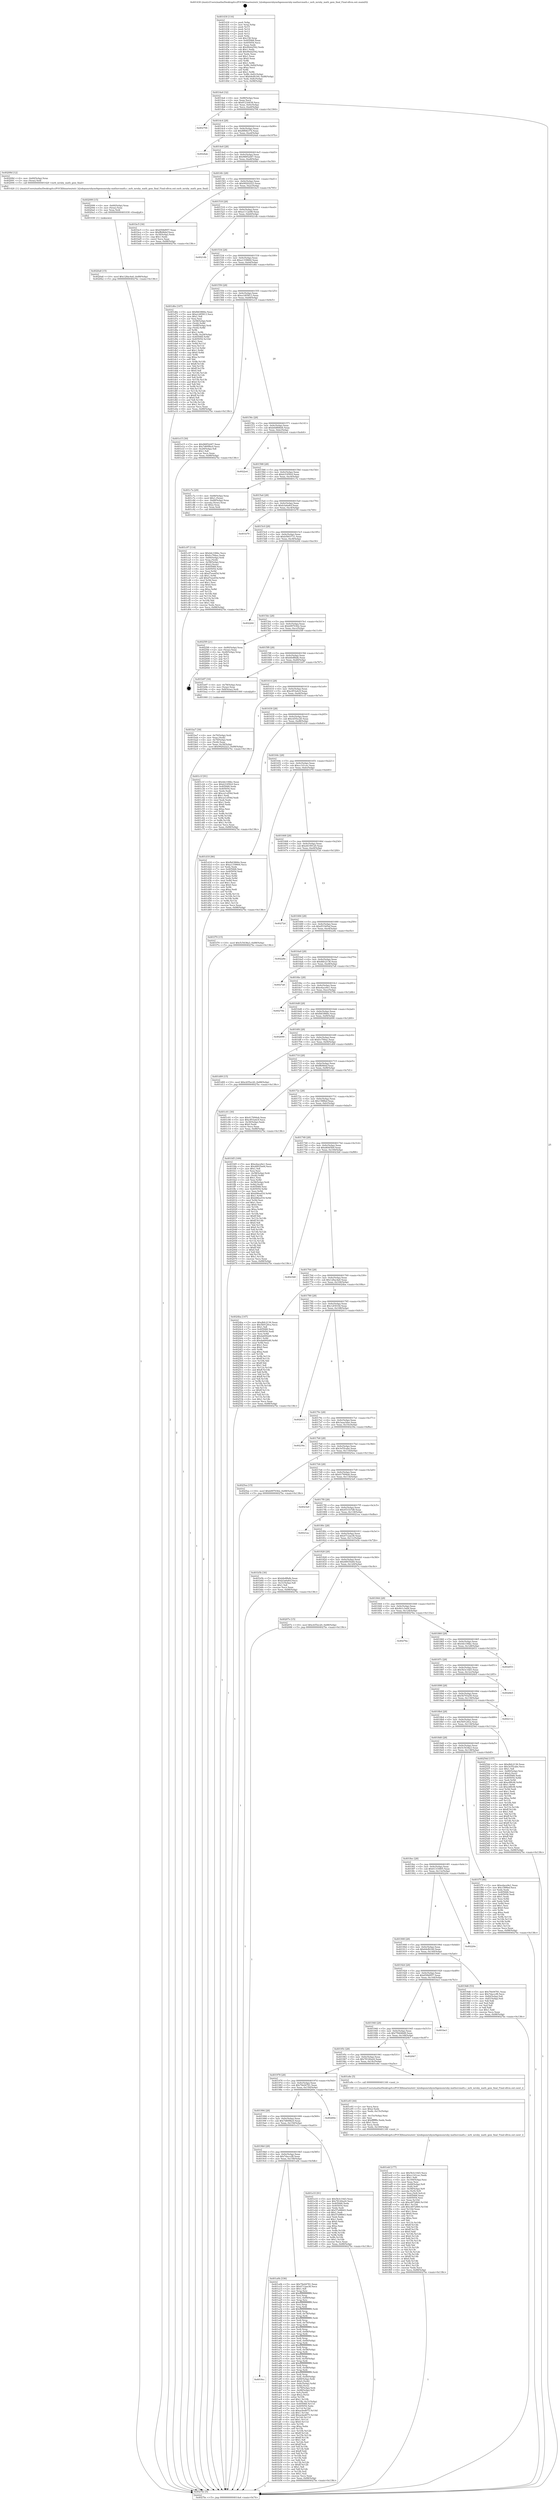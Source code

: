 digraph "0x401430" {
  label = "0x401430 (/mnt/c/Users/mathe/Desktop/tcc/POCII/binaries/extr_h2odepsmrubymrbgemsmruby-mathsrcmath.c_mrb_mruby_math_gem_final_Final-ollvm.out::main(0))"
  labelloc = "t"
  node[shape=record]

  Entry [label="",width=0.3,height=0.3,shape=circle,fillcolor=black,style=filled]
  "0x4014a4" [label="{
     0x4014a4 [32]\l
     | [instrs]\l
     &nbsp;&nbsp;0x4014a4 \<+6\>: mov -0x88(%rbp),%eax\l
     &nbsp;&nbsp;0x4014aa \<+2\>: mov %eax,%ecx\l
     &nbsp;&nbsp;0x4014ac \<+6\>: sub $0x8123d438,%ecx\l
     &nbsp;&nbsp;0x4014b2 \<+6\>: mov %eax,-0x9c(%rbp)\l
     &nbsp;&nbsp;0x4014b8 \<+6\>: mov %ecx,-0xa0(%rbp)\l
     &nbsp;&nbsp;0x4014be \<+6\>: je 0000000000402794 \<main+0x1364\>\l
  }"]
  "0x402794" [label="{
     0x402794\l
  }", style=dashed]
  "0x4014c4" [label="{
     0x4014c4 [28]\l
     | [instrs]\l
     &nbsp;&nbsp;0x4014c4 \<+5\>: jmp 00000000004014c9 \<main+0x99\>\l
     &nbsp;&nbsp;0x4014c9 \<+6\>: mov -0x9c(%rbp),%eax\l
     &nbsp;&nbsp;0x4014cf \<+5\>: sub $0x8f84b374,%eax\l
     &nbsp;&nbsp;0x4014d4 \<+6\>: mov %eax,-0xa4(%rbp)\l
     &nbsp;&nbsp;0x4014da \<+6\>: je 00000000004024ab \<main+0x107b\>\l
  }"]
  Exit [label="",width=0.3,height=0.3,shape=circle,fillcolor=black,style=filled,peripheries=2]
  "0x4024ab" [label="{
     0x4024ab\l
  }", style=dashed]
  "0x4014e0" [label="{
     0x4014e0 [28]\l
     | [instrs]\l
     &nbsp;&nbsp;0x4014e0 \<+5\>: jmp 00000000004014e5 \<main+0xb5\>\l
     &nbsp;&nbsp;0x4014e5 \<+6\>: mov -0x9c(%rbp),%eax\l
     &nbsp;&nbsp;0x4014eb \<+5\>: sub $0x96852d47,%eax\l
     &nbsp;&nbsp;0x4014f0 \<+6\>: mov %eax,-0xa8(%rbp)\l
     &nbsp;&nbsp;0x4014f6 \<+6\>: je 000000000040208d \<main+0xc5d\>\l
  }"]
  "0x4020a8" [label="{
     0x4020a8 [15]\l
     | [instrs]\l
     &nbsp;&nbsp;0x4020a8 \<+10\>: movl $0x128ac4a0,-0x88(%rbp)\l
     &nbsp;&nbsp;0x4020b2 \<+5\>: jmp 00000000004027bc \<main+0x138c\>\l
  }"]
  "0x40208d" [label="{
     0x40208d [12]\l
     | [instrs]\l
     &nbsp;&nbsp;0x40208d \<+4\>: mov -0x60(%rbp),%rax\l
     &nbsp;&nbsp;0x402091 \<+3\>: mov (%rax),%rdi\l
     &nbsp;&nbsp;0x402094 \<+5\>: call 0000000000401420 \<mrb_mruby_math_gem_final\>\l
     | [calls]\l
     &nbsp;&nbsp;0x401420 \{1\} (/mnt/c/Users/mathe/Desktop/tcc/POCII/binaries/extr_h2odepsmrubymrbgemsmruby-mathsrcmath.c_mrb_mruby_math_gem_final_Final-ollvm.out::mrb_mruby_math_gem_final)\l
  }"]
  "0x4014fc" [label="{
     0x4014fc [28]\l
     | [instrs]\l
     &nbsp;&nbsp;0x4014fc \<+5\>: jmp 0000000000401501 \<main+0xd1\>\l
     &nbsp;&nbsp;0x401501 \<+6\>: mov -0x9c(%rbp),%eax\l
     &nbsp;&nbsp;0x401507 \<+5\>: sub $0x99202223,%eax\l
     &nbsp;&nbsp;0x40150c \<+6\>: mov %eax,-0xac(%rbp)\l
     &nbsp;&nbsp;0x401512 \<+6\>: je 0000000000401bc5 \<main+0x795\>\l
  }"]
  "0x402099" [label="{
     0x402099 [15]\l
     | [instrs]\l
     &nbsp;&nbsp;0x402099 \<+4\>: mov -0x60(%rbp),%rax\l
     &nbsp;&nbsp;0x40209d \<+3\>: mov (%rax),%rax\l
     &nbsp;&nbsp;0x4020a0 \<+3\>: mov %rax,%rdi\l
     &nbsp;&nbsp;0x4020a3 \<+5\>: call 0000000000401030 \<free@plt\>\l
     | [calls]\l
     &nbsp;&nbsp;0x401030 \{1\} (unknown)\l
  }"]
  "0x401bc5" [label="{
     0x401bc5 [30]\l
     | [instrs]\l
     &nbsp;&nbsp;0x401bc5 \<+5\>: mov $0x650bf957,%eax\l
     &nbsp;&nbsp;0x401bca \<+5\>: mov $0xffb9bfef,%ecx\l
     &nbsp;&nbsp;0x401bcf \<+3\>: mov -0x30(%rbp),%edx\l
     &nbsp;&nbsp;0x401bd2 \<+3\>: cmp $0x1,%edx\l
     &nbsp;&nbsp;0x401bd5 \<+3\>: cmovl %ecx,%eax\l
     &nbsp;&nbsp;0x401bd8 \<+6\>: mov %eax,-0x88(%rbp)\l
     &nbsp;&nbsp;0x401bde \<+5\>: jmp 00000000004027bc \<main+0x138c\>\l
  }"]
  "0x401518" [label="{
     0x401518 [28]\l
     | [instrs]\l
     &nbsp;&nbsp;0x401518 \<+5\>: jmp 000000000040151d \<main+0xed\>\l
     &nbsp;&nbsp;0x40151d \<+6\>: mov -0x9c(%rbp),%eax\l
     &nbsp;&nbsp;0x401523 \<+5\>: sub $0xa1112e08,%eax\l
     &nbsp;&nbsp;0x401528 \<+6\>: mov %eax,-0xb0(%rbp)\l
     &nbsp;&nbsp;0x40152e \<+6\>: je 00000000004021db \<main+0xdab\>\l
  }"]
  "0x401ebf" [label="{
     0x401ebf [177]\l
     | [instrs]\l
     &nbsp;&nbsp;0x401ebf \<+5\>: mov $0x5b3c10d3,%ecx\l
     &nbsp;&nbsp;0x401ec4 \<+5\>: mov $0xcc141cec,%edx\l
     &nbsp;&nbsp;0x401ec9 \<+3\>: mov $0x1,%dil\l
     &nbsp;&nbsp;0x401ecc \<+6\>: mov -0x160(%rbp),%esi\l
     &nbsp;&nbsp;0x401ed2 \<+3\>: imul %eax,%esi\l
     &nbsp;&nbsp;0x401ed5 \<+4\>: mov -0x60(%rbp),%r8\l
     &nbsp;&nbsp;0x401ed9 \<+3\>: mov (%r8),%r8\l
     &nbsp;&nbsp;0x401edc \<+4\>: mov -0x58(%rbp),%r9\l
     &nbsp;&nbsp;0x401ee0 \<+3\>: movslq (%r9),%r9\l
     &nbsp;&nbsp;0x401ee3 \<+4\>: mov %esi,(%r8,%r9,4)\l
     &nbsp;&nbsp;0x401ee7 \<+7\>: mov 0x405068,%eax\l
     &nbsp;&nbsp;0x401eee \<+7\>: mov 0x405054,%esi\l
     &nbsp;&nbsp;0x401ef5 \<+3\>: mov %eax,%r10d\l
     &nbsp;&nbsp;0x401ef8 \<+7\>: sub $0xcd072860,%r10d\l
     &nbsp;&nbsp;0x401eff \<+4\>: sub $0x1,%r10d\l
     &nbsp;&nbsp;0x401f03 \<+7\>: add $0xcd072860,%r10d\l
     &nbsp;&nbsp;0x401f0a \<+4\>: imul %r10d,%eax\l
     &nbsp;&nbsp;0x401f0e \<+3\>: and $0x1,%eax\l
     &nbsp;&nbsp;0x401f11 \<+3\>: cmp $0x0,%eax\l
     &nbsp;&nbsp;0x401f14 \<+4\>: sete %r11b\l
     &nbsp;&nbsp;0x401f18 \<+3\>: cmp $0xa,%esi\l
     &nbsp;&nbsp;0x401f1b \<+3\>: setl %bl\l
     &nbsp;&nbsp;0x401f1e \<+3\>: mov %r11b,%r14b\l
     &nbsp;&nbsp;0x401f21 \<+4\>: xor $0xff,%r14b\l
     &nbsp;&nbsp;0x401f25 \<+3\>: mov %bl,%r15b\l
     &nbsp;&nbsp;0x401f28 \<+4\>: xor $0xff,%r15b\l
     &nbsp;&nbsp;0x401f2c \<+4\>: xor $0x0,%dil\l
     &nbsp;&nbsp;0x401f30 \<+3\>: mov %r14b,%r12b\l
     &nbsp;&nbsp;0x401f33 \<+4\>: and $0x0,%r12b\l
     &nbsp;&nbsp;0x401f37 \<+3\>: and %dil,%r11b\l
     &nbsp;&nbsp;0x401f3a \<+3\>: mov %r15b,%r13b\l
     &nbsp;&nbsp;0x401f3d \<+4\>: and $0x0,%r13b\l
     &nbsp;&nbsp;0x401f41 \<+3\>: and %dil,%bl\l
     &nbsp;&nbsp;0x401f44 \<+3\>: or %r11b,%r12b\l
     &nbsp;&nbsp;0x401f47 \<+3\>: or %bl,%r13b\l
     &nbsp;&nbsp;0x401f4a \<+3\>: xor %r13b,%r12b\l
     &nbsp;&nbsp;0x401f4d \<+3\>: or %r15b,%r14b\l
     &nbsp;&nbsp;0x401f50 \<+4\>: xor $0xff,%r14b\l
     &nbsp;&nbsp;0x401f54 \<+4\>: or $0x0,%dil\l
     &nbsp;&nbsp;0x401f58 \<+3\>: and %dil,%r14b\l
     &nbsp;&nbsp;0x401f5b \<+3\>: or %r14b,%r12b\l
     &nbsp;&nbsp;0x401f5e \<+4\>: test $0x1,%r12b\l
     &nbsp;&nbsp;0x401f62 \<+3\>: cmovne %edx,%ecx\l
     &nbsp;&nbsp;0x401f65 \<+6\>: mov %ecx,-0x88(%rbp)\l
     &nbsp;&nbsp;0x401f6b \<+5\>: jmp 00000000004027bc \<main+0x138c\>\l
  }"]
  "0x4021db" [label="{
     0x4021db\l
  }", style=dashed]
  "0x401534" [label="{
     0x401534 [28]\l
     | [instrs]\l
     &nbsp;&nbsp;0x401534 \<+5\>: jmp 0000000000401539 \<main+0x109\>\l
     &nbsp;&nbsp;0x401539 \<+6\>: mov -0x9c(%rbp),%eax\l
     &nbsp;&nbsp;0x40153f \<+5\>: sub $0xa1339664,%eax\l
     &nbsp;&nbsp;0x401544 \<+6\>: mov %eax,-0xb4(%rbp)\l
     &nbsp;&nbsp;0x40154a \<+6\>: je 0000000000401d6e \<main+0x93e\>\l
  }"]
  "0x401e93" [label="{
     0x401e93 [44]\l
     | [instrs]\l
     &nbsp;&nbsp;0x401e93 \<+2\>: xor %ecx,%ecx\l
     &nbsp;&nbsp;0x401e95 \<+5\>: mov $0x2,%edx\l
     &nbsp;&nbsp;0x401e9a \<+6\>: mov %edx,-0x15c(%rbp)\l
     &nbsp;&nbsp;0x401ea0 \<+1\>: cltd\l
     &nbsp;&nbsp;0x401ea1 \<+6\>: mov -0x15c(%rbp),%esi\l
     &nbsp;&nbsp;0x401ea7 \<+2\>: idiv %esi\l
     &nbsp;&nbsp;0x401ea9 \<+6\>: imul $0xfffffffe,%edx,%edx\l
     &nbsp;&nbsp;0x401eaf \<+3\>: sub $0x1,%ecx\l
     &nbsp;&nbsp;0x401eb2 \<+2\>: sub %ecx,%edx\l
     &nbsp;&nbsp;0x401eb4 \<+6\>: mov %edx,-0x160(%rbp)\l
     &nbsp;&nbsp;0x401eba \<+5\>: call 0000000000401160 \<next_i\>\l
     | [calls]\l
     &nbsp;&nbsp;0x401160 \{1\} (/mnt/c/Users/mathe/Desktop/tcc/POCII/binaries/extr_h2odepsmrubymrbgemsmruby-mathsrcmath.c_mrb_mruby_math_gem_final_Final-ollvm.out::next_i)\l
  }"]
  "0x401d6e" [label="{
     0x401d6e [167]\l
     | [instrs]\l
     &nbsp;&nbsp;0x401d6e \<+5\>: mov $0xfb63866e,%eax\l
     &nbsp;&nbsp;0x401d73 \<+5\>: mov $0xa1d05813,%ecx\l
     &nbsp;&nbsp;0x401d78 \<+2\>: mov $0x1,%dl\l
     &nbsp;&nbsp;0x401d7a \<+2\>: xor %esi,%esi\l
     &nbsp;&nbsp;0x401d7c \<+4\>: mov -0x58(%rbp),%rdi\l
     &nbsp;&nbsp;0x401d80 \<+3\>: mov (%rdi),%r8d\l
     &nbsp;&nbsp;0x401d83 \<+4\>: mov -0x68(%rbp),%rdi\l
     &nbsp;&nbsp;0x401d87 \<+3\>: cmp (%rdi),%r8d\l
     &nbsp;&nbsp;0x401d8a \<+4\>: setl %r9b\l
     &nbsp;&nbsp;0x401d8e \<+4\>: and $0x1,%r9b\l
     &nbsp;&nbsp;0x401d92 \<+4\>: mov %r9b,-0x29(%rbp)\l
     &nbsp;&nbsp;0x401d96 \<+8\>: mov 0x405068,%r8d\l
     &nbsp;&nbsp;0x401d9e \<+8\>: mov 0x405054,%r10d\l
     &nbsp;&nbsp;0x401da6 \<+3\>: sub $0x1,%esi\l
     &nbsp;&nbsp;0x401da9 \<+3\>: mov %r8d,%r11d\l
     &nbsp;&nbsp;0x401dac \<+3\>: add %esi,%r11d\l
     &nbsp;&nbsp;0x401daf \<+4\>: imul %r11d,%r8d\l
     &nbsp;&nbsp;0x401db3 \<+4\>: and $0x1,%r8d\l
     &nbsp;&nbsp;0x401db7 \<+4\>: cmp $0x0,%r8d\l
     &nbsp;&nbsp;0x401dbb \<+4\>: sete %r9b\l
     &nbsp;&nbsp;0x401dbf \<+4\>: cmp $0xa,%r10d\l
     &nbsp;&nbsp;0x401dc3 \<+3\>: setl %bl\l
     &nbsp;&nbsp;0x401dc6 \<+3\>: mov %r9b,%r14b\l
     &nbsp;&nbsp;0x401dc9 \<+4\>: xor $0xff,%r14b\l
     &nbsp;&nbsp;0x401dcd \<+3\>: mov %bl,%r15b\l
     &nbsp;&nbsp;0x401dd0 \<+4\>: xor $0xff,%r15b\l
     &nbsp;&nbsp;0x401dd4 \<+3\>: xor $0x0,%dl\l
     &nbsp;&nbsp;0x401dd7 \<+3\>: mov %r14b,%r12b\l
     &nbsp;&nbsp;0x401dda \<+4\>: and $0x0,%r12b\l
     &nbsp;&nbsp;0x401dde \<+3\>: and %dl,%r9b\l
     &nbsp;&nbsp;0x401de1 \<+3\>: mov %r15b,%r13b\l
     &nbsp;&nbsp;0x401de4 \<+4\>: and $0x0,%r13b\l
     &nbsp;&nbsp;0x401de8 \<+2\>: and %dl,%bl\l
     &nbsp;&nbsp;0x401dea \<+3\>: or %r9b,%r12b\l
     &nbsp;&nbsp;0x401ded \<+3\>: or %bl,%r13b\l
     &nbsp;&nbsp;0x401df0 \<+3\>: xor %r13b,%r12b\l
     &nbsp;&nbsp;0x401df3 \<+3\>: or %r15b,%r14b\l
     &nbsp;&nbsp;0x401df6 \<+4\>: xor $0xff,%r14b\l
     &nbsp;&nbsp;0x401dfa \<+3\>: or $0x0,%dl\l
     &nbsp;&nbsp;0x401dfd \<+3\>: and %dl,%r14b\l
     &nbsp;&nbsp;0x401e00 \<+3\>: or %r14b,%r12b\l
     &nbsp;&nbsp;0x401e03 \<+4\>: test $0x1,%r12b\l
     &nbsp;&nbsp;0x401e07 \<+3\>: cmovne %ecx,%eax\l
     &nbsp;&nbsp;0x401e0a \<+6\>: mov %eax,-0x88(%rbp)\l
     &nbsp;&nbsp;0x401e10 \<+5\>: jmp 00000000004027bc \<main+0x138c\>\l
  }"]
  "0x401550" [label="{
     0x401550 [28]\l
     | [instrs]\l
     &nbsp;&nbsp;0x401550 \<+5\>: jmp 0000000000401555 \<main+0x125\>\l
     &nbsp;&nbsp;0x401555 \<+6\>: mov -0x9c(%rbp),%eax\l
     &nbsp;&nbsp;0x40155b \<+5\>: sub $0xa1d05813,%eax\l
     &nbsp;&nbsp;0x401560 \<+6\>: mov %eax,-0xb8(%rbp)\l
     &nbsp;&nbsp;0x401566 \<+6\>: je 0000000000401e15 \<main+0x9e5\>\l
  }"]
  "0x401c97" [label="{
     0x401c97 [114]\l
     | [instrs]\l
     &nbsp;&nbsp;0x401c97 \<+5\>: mov $0x4dc106bc,%ecx\l
     &nbsp;&nbsp;0x401c9c \<+5\>: mov $0xfcc784ac,%edx\l
     &nbsp;&nbsp;0x401ca1 \<+4\>: mov -0x60(%rbp),%rdi\l
     &nbsp;&nbsp;0x401ca5 \<+3\>: mov %rax,(%rdi)\l
     &nbsp;&nbsp;0x401ca8 \<+4\>: mov -0x58(%rbp),%rax\l
     &nbsp;&nbsp;0x401cac \<+6\>: movl $0x0,(%rax)\l
     &nbsp;&nbsp;0x401cb2 \<+7\>: mov 0x405068,%esi\l
     &nbsp;&nbsp;0x401cb9 \<+8\>: mov 0x405054,%r8d\l
     &nbsp;&nbsp;0x401cc1 \<+3\>: mov %esi,%r9d\l
     &nbsp;&nbsp;0x401cc4 \<+7\>: sub $0xd7eee65d,%r9d\l
     &nbsp;&nbsp;0x401ccb \<+4\>: sub $0x1,%r9d\l
     &nbsp;&nbsp;0x401ccf \<+7\>: add $0xd7eee65d,%r9d\l
     &nbsp;&nbsp;0x401cd6 \<+4\>: imul %r9d,%esi\l
     &nbsp;&nbsp;0x401cda \<+3\>: and $0x1,%esi\l
     &nbsp;&nbsp;0x401cdd \<+3\>: cmp $0x0,%esi\l
     &nbsp;&nbsp;0x401ce0 \<+4\>: sete %r10b\l
     &nbsp;&nbsp;0x401ce4 \<+4\>: cmp $0xa,%r8d\l
     &nbsp;&nbsp;0x401ce8 \<+4\>: setl %r11b\l
     &nbsp;&nbsp;0x401cec \<+3\>: mov %r10b,%bl\l
     &nbsp;&nbsp;0x401cef \<+3\>: and %r11b,%bl\l
     &nbsp;&nbsp;0x401cf2 \<+3\>: xor %r11b,%r10b\l
     &nbsp;&nbsp;0x401cf5 \<+3\>: or %r10b,%bl\l
     &nbsp;&nbsp;0x401cf8 \<+3\>: test $0x1,%bl\l
     &nbsp;&nbsp;0x401cfb \<+3\>: cmovne %edx,%ecx\l
     &nbsp;&nbsp;0x401cfe \<+6\>: mov %ecx,-0x88(%rbp)\l
     &nbsp;&nbsp;0x401d04 \<+5\>: jmp 00000000004027bc \<main+0x138c\>\l
  }"]
  "0x401e15" [label="{
     0x401e15 [30]\l
     | [instrs]\l
     &nbsp;&nbsp;0x401e15 \<+5\>: mov $0x96852d47,%eax\l
     &nbsp;&nbsp;0x401e1a \<+5\>: mov $0x7d609bc0,%ecx\l
     &nbsp;&nbsp;0x401e1f \<+3\>: mov -0x29(%rbp),%dl\l
     &nbsp;&nbsp;0x401e22 \<+3\>: test $0x1,%dl\l
     &nbsp;&nbsp;0x401e25 \<+3\>: cmovne %ecx,%eax\l
     &nbsp;&nbsp;0x401e28 \<+6\>: mov %eax,-0x88(%rbp)\l
     &nbsp;&nbsp;0x401e2e \<+5\>: jmp 00000000004027bc \<main+0x138c\>\l
  }"]
  "0x40156c" [label="{
     0x40156c [28]\l
     | [instrs]\l
     &nbsp;&nbsp;0x40156c \<+5\>: jmp 0000000000401571 \<main+0x141\>\l
     &nbsp;&nbsp;0x401571 \<+6\>: mov -0x9c(%rbp),%eax\l
     &nbsp;&nbsp;0x401577 \<+5\>: sub $0xb0d806d4,%eax\l
     &nbsp;&nbsp;0x40157c \<+6\>: mov %eax,-0xbc(%rbp)\l
     &nbsp;&nbsp;0x401582 \<+6\>: je 00000000004022e4 \<main+0xeb4\>\l
  }"]
  "0x401ba7" [label="{
     0x401ba7 [30]\l
     | [instrs]\l
     &nbsp;&nbsp;0x401ba7 \<+4\>: mov -0x70(%rbp),%rdi\l
     &nbsp;&nbsp;0x401bab \<+2\>: mov %eax,(%rdi)\l
     &nbsp;&nbsp;0x401bad \<+4\>: mov -0x70(%rbp),%rdi\l
     &nbsp;&nbsp;0x401bb1 \<+2\>: mov (%rdi),%eax\l
     &nbsp;&nbsp;0x401bb3 \<+3\>: mov %eax,-0x30(%rbp)\l
     &nbsp;&nbsp;0x401bb6 \<+10\>: movl $0x99202223,-0x88(%rbp)\l
     &nbsp;&nbsp;0x401bc0 \<+5\>: jmp 00000000004027bc \<main+0x138c\>\l
  }"]
  "0x4022e4" [label="{
     0x4022e4\l
  }", style=dashed]
  "0x401588" [label="{
     0x401588 [28]\l
     | [instrs]\l
     &nbsp;&nbsp;0x401588 \<+5\>: jmp 000000000040158d \<main+0x15d\>\l
     &nbsp;&nbsp;0x40158d \<+6\>: mov -0x9c(%rbp),%eax\l
     &nbsp;&nbsp;0x401593 \<+5\>: sub $0xb3185fc0,%eax\l
     &nbsp;&nbsp;0x401598 \<+6\>: mov %eax,-0xc0(%rbp)\l
     &nbsp;&nbsp;0x40159e \<+6\>: je 0000000000401c7a \<main+0x84a\>\l
  }"]
  "0x4019cc" [label="{
     0x4019cc\l
  }", style=dashed]
  "0x401c7a" [label="{
     0x401c7a [29]\l
     | [instrs]\l
     &nbsp;&nbsp;0x401c7a \<+4\>: mov -0x68(%rbp),%rax\l
     &nbsp;&nbsp;0x401c7e \<+6\>: movl $0x1,(%rax)\l
     &nbsp;&nbsp;0x401c84 \<+4\>: mov -0x68(%rbp),%rax\l
     &nbsp;&nbsp;0x401c88 \<+3\>: movslq (%rax),%rax\l
     &nbsp;&nbsp;0x401c8b \<+4\>: shl $0x2,%rax\l
     &nbsp;&nbsp;0x401c8f \<+3\>: mov %rax,%rdi\l
     &nbsp;&nbsp;0x401c92 \<+5\>: call 0000000000401050 \<malloc@plt\>\l
     | [calls]\l
     &nbsp;&nbsp;0x401050 \{1\} (unknown)\l
  }"]
  "0x4015a4" [label="{
     0x4015a4 [28]\l
     | [instrs]\l
     &nbsp;&nbsp;0x4015a4 \<+5\>: jmp 00000000004015a9 \<main+0x179\>\l
     &nbsp;&nbsp;0x4015a9 \<+6\>: mov -0x9c(%rbp),%eax\l
     &nbsp;&nbsp;0x4015af \<+5\>: sub $0xb3a6a8cf,%eax\l
     &nbsp;&nbsp;0x4015b4 \<+6\>: mov %eax,-0xc4(%rbp)\l
     &nbsp;&nbsp;0x4015ba \<+6\>: je 0000000000401b79 \<main+0x749\>\l
  }"]
  "0x401a0b" [label="{
     0x401a0b [336]\l
     | [instrs]\l
     &nbsp;&nbsp;0x401a0b \<+5\>: mov $0x79e04781,%eax\l
     &nbsp;&nbsp;0x401a10 \<+5\>: mov $0x4712ae38,%ecx\l
     &nbsp;&nbsp;0x401a15 \<+2\>: mov $0x1,%dl\l
     &nbsp;&nbsp;0x401a17 \<+3\>: mov %rsp,%rsi\l
     &nbsp;&nbsp;0x401a1a \<+4\>: add $0xfffffffffffffff0,%rsi\l
     &nbsp;&nbsp;0x401a1e \<+3\>: mov %rsi,%rsp\l
     &nbsp;&nbsp;0x401a21 \<+4\>: mov %rsi,-0x80(%rbp)\l
     &nbsp;&nbsp;0x401a25 \<+3\>: mov %rsp,%rsi\l
     &nbsp;&nbsp;0x401a28 \<+4\>: add $0xfffffffffffffff0,%rsi\l
     &nbsp;&nbsp;0x401a2c \<+3\>: mov %rsi,%rsp\l
     &nbsp;&nbsp;0x401a2f \<+3\>: mov %rsp,%rdi\l
     &nbsp;&nbsp;0x401a32 \<+4\>: add $0xfffffffffffffff0,%rdi\l
     &nbsp;&nbsp;0x401a36 \<+3\>: mov %rdi,%rsp\l
     &nbsp;&nbsp;0x401a39 \<+4\>: mov %rdi,-0x78(%rbp)\l
     &nbsp;&nbsp;0x401a3d \<+3\>: mov %rsp,%rdi\l
     &nbsp;&nbsp;0x401a40 \<+4\>: add $0xfffffffffffffff0,%rdi\l
     &nbsp;&nbsp;0x401a44 \<+3\>: mov %rdi,%rsp\l
     &nbsp;&nbsp;0x401a47 \<+4\>: mov %rdi,-0x70(%rbp)\l
     &nbsp;&nbsp;0x401a4b \<+3\>: mov %rsp,%rdi\l
     &nbsp;&nbsp;0x401a4e \<+4\>: add $0xfffffffffffffff0,%rdi\l
     &nbsp;&nbsp;0x401a52 \<+3\>: mov %rdi,%rsp\l
     &nbsp;&nbsp;0x401a55 \<+4\>: mov %rdi,-0x68(%rbp)\l
     &nbsp;&nbsp;0x401a59 \<+3\>: mov %rsp,%rdi\l
     &nbsp;&nbsp;0x401a5c \<+4\>: add $0xfffffffffffffff0,%rdi\l
     &nbsp;&nbsp;0x401a60 \<+3\>: mov %rdi,%rsp\l
     &nbsp;&nbsp;0x401a63 \<+4\>: mov %rdi,-0x60(%rbp)\l
     &nbsp;&nbsp;0x401a67 \<+3\>: mov %rsp,%rdi\l
     &nbsp;&nbsp;0x401a6a \<+4\>: add $0xfffffffffffffff0,%rdi\l
     &nbsp;&nbsp;0x401a6e \<+3\>: mov %rdi,%rsp\l
     &nbsp;&nbsp;0x401a71 \<+4\>: mov %rdi,-0x58(%rbp)\l
     &nbsp;&nbsp;0x401a75 \<+3\>: mov %rsp,%rdi\l
     &nbsp;&nbsp;0x401a78 \<+4\>: add $0xfffffffffffffff0,%rdi\l
     &nbsp;&nbsp;0x401a7c \<+3\>: mov %rdi,%rsp\l
     &nbsp;&nbsp;0x401a7f \<+4\>: mov %rdi,-0x50(%rbp)\l
     &nbsp;&nbsp;0x401a83 \<+3\>: mov %rsp,%rdi\l
     &nbsp;&nbsp;0x401a86 \<+4\>: add $0xfffffffffffffff0,%rdi\l
     &nbsp;&nbsp;0x401a8a \<+3\>: mov %rdi,%rsp\l
     &nbsp;&nbsp;0x401a8d \<+4\>: mov %rdi,-0x48(%rbp)\l
     &nbsp;&nbsp;0x401a91 \<+3\>: mov %rsp,%rdi\l
     &nbsp;&nbsp;0x401a94 \<+4\>: add $0xfffffffffffffff0,%rdi\l
     &nbsp;&nbsp;0x401a98 \<+3\>: mov %rdi,%rsp\l
     &nbsp;&nbsp;0x401a9b \<+4\>: mov %rdi,-0x40(%rbp)\l
     &nbsp;&nbsp;0x401a9f \<+4\>: mov -0x80(%rbp),%rdi\l
     &nbsp;&nbsp;0x401aa3 \<+6\>: movl $0x0,(%rdi)\l
     &nbsp;&nbsp;0x401aa9 \<+7\>: mov -0x8c(%rbp),%r8d\l
     &nbsp;&nbsp;0x401ab0 \<+3\>: mov %r8d,(%rsi)\l
     &nbsp;&nbsp;0x401ab3 \<+4\>: mov -0x78(%rbp),%rdi\l
     &nbsp;&nbsp;0x401ab7 \<+7\>: mov -0x98(%rbp),%r9\l
     &nbsp;&nbsp;0x401abe \<+3\>: mov %r9,(%rdi)\l
     &nbsp;&nbsp;0x401ac1 \<+3\>: cmpl $0x2,(%rsi)\l
     &nbsp;&nbsp;0x401ac4 \<+4\>: setne %r10b\l
     &nbsp;&nbsp;0x401ac8 \<+4\>: and $0x1,%r10b\l
     &nbsp;&nbsp;0x401acc \<+4\>: mov %r10b,-0x31(%rbp)\l
     &nbsp;&nbsp;0x401ad0 \<+8\>: mov 0x405068,%r11d\l
     &nbsp;&nbsp;0x401ad8 \<+7\>: mov 0x405054,%ebx\l
     &nbsp;&nbsp;0x401adf \<+3\>: mov %r11d,%r14d\l
     &nbsp;&nbsp;0x401ae2 \<+7\>: sub $0xacbed075,%r14d\l
     &nbsp;&nbsp;0x401ae9 \<+4\>: sub $0x1,%r14d\l
     &nbsp;&nbsp;0x401aed \<+7\>: add $0xacbed075,%r14d\l
     &nbsp;&nbsp;0x401af4 \<+4\>: imul %r14d,%r11d\l
     &nbsp;&nbsp;0x401af8 \<+4\>: and $0x1,%r11d\l
     &nbsp;&nbsp;0x401afc \<+4\>: cmp $0x0,%r11d\l
     &nbsp;&nbsp;0x401b00 \<+4\>: sete %r10b\l
     &nbsp;&nbsp;0x401b04 \<+3\>: cmp $0xa,%ebx\l
     &nbsp;&nbsp;0x401b07 \<+4\>: setl %r15b\l
     &nbsp;&nbsp;0x401b0b \<+3\>: mov %r10b,%r12b\l
     &nbsp;&nbsp;0x401b0e \<+4\>: xor $0xff,%r12b\l
     &nbsp;&nbsp;0x401b12 \<+3\>: mov %r15b,%r13b\l
     &nbsp;&nbsp;0x401b15 \<+4\>: xor $0xff,%r13b\l
     &nbsp;&nbsp;0x401b19 \<+3\>: xor $0x1,%dl\l
     &nbsp;&nbsp;0x401b1c \<+3\>: mov %r12b,%sil\l
     &nbsp;&nbsp;0x401b1f \<+4\>: and $0xff,%sil\l
     &nbsp;&nbsp;0x401b23 \<+3\>: and %dl,%r10b\l
     &nbsp;&nbsp;0x401b26 \<+3\>: mov %r13b,%dil\l
     &nbsp;&nbsp;0x401b29 \<+4\>: and $0xff,%dil\l
     &nbsp;&nbsp;0x401b2d \<+3\>: and %dl,%r15b\l
     &nbsp;&nbsp;0x401b30 \<+3\>: or %r10b,%sil\l
     &nbsp;&nbsp;0x401b33 \<+3\>: or %r15b,%dil\l
     &nbsp;&nbsp;0x401b36 \<+3\>: xor %dil,%sil\l
     &nbsp;&nbsp;0x401b39 \<+3\>: or %r13b,%r12b\l
     &nbsp;&nbsp;0x401b3c \<+4\>: xor $0xff,%r12b\l
     &nbsp;&nbsp;0x401b40 \<+3\>: or $0x1,%dl\l
     &nbsp;&nbsp;0x401b43 \<+3\>: and %dl,%r12b\l
     &nbsp;&nbsp;0x401b46 \<+3\>: or %r12b,%sil\l
     &nbsp;&nbsp;0x401b49 \<+4\>: test $0x1,%sil\l
     &nbsp;&nbsp;0x401b4d \<+3\>: cmovne %ecx,%eax\l
     &nbsp;&nbsp;0x401b50 \<+6\>: mov %eax,-0x88(%rbp)\l
     &nbsp;&nbsp;0x401b56 \<+5\>: jmp 00000000004027bc \<main+0x138c\>\l
  }"]
  "0x401b79" [label="{
     0x401b79\l
  }", style=dashed]
  "0x4015c0" [label="{
     0x4015c0 [28]\l
     | [instrs]\l
     &nbsp;&nbsp;0x4015c0 \<+5\>: jmp 00000000004015c5 \<main+0x195\>\l
     &nbsp;&nbsp;0x4015c5 \<+6\>: mov -0x9c(%rbp),%eax\l
     &nbsp;&nbsp;0x4015cb \<+5\>: sub $0xb5603731,%eax\l
     &nbsp;&nbsp;0x4015d0 \<+6\>: mov %eax,-0xc8(%rbp)\l
     &nbsp;&nbsp;0x4015d6 \<+6\>: je 0000000000402264 \<main+0xe34\>\l
  }"]
  "0x4019b0" [label="{
     0x4019b0 [28]\l
     | [instrs]\l
     &nbsp;&nbsp;0x4019b0 \<+5\>: jmp 00000000004019b5 \<main+0x585\>\l
     &nbsp;&nbsp;0x4019b5 \<+6\>: mov -0x9c(%rbp),%eax\l
     &nbsp;&nbsp;0x4019bb \<+5\>: sub $0x7dacccf8,%eax\l
     &nbsp;&nbsp;0x4019c0 \<+6\>: mov %eax,-0x158(%rbp)\l
     &nbsp;&nbsp;0x4019c6 \<+6\>: je 0000000000401a0b \<main+0x5db\>\l
  }"]
  "0x402264" [label="{
     0x402264\l
  }", style=dashed]
  "0x4015dc" [label="{
     0x4015dc [28]\l
     | [instrs]\l
     &nbsp;&nbsp;0x4015dc \<+5\>: jmp 00000000004015e1 \<main+0x1b1\>\l
     &nbsp;&nbsp;0x4015e1 \<+6\>: mov -0x9c(%rbp),%eax\l
     &nbsp;&nbsp;0x4015e7 \<+5\>: sub $0xb9970362,%eax\l
     &nbsp;&nbsp;0x4015ec \<+6\>: mov %eax,-0xcc(%rbp)\l
     &nbsp;&nbsp;0x4015f2 \<+6\>: je 00000000004025f9 \<main+0x11c9\>\l
  }"]
  "0x401e33" [label="{
     0x401e33 [91]\l
     | [instrs]\l
     &nbsp;&nbsp;0x401e33 \<+5\>: mov $0x5b3c10d3,%eax\l
     &nbsp;&nbsp;0x401e38 \<+5\>: mov $0x78140a24,%ecx\l
     &nbsp;&nbsp;0x401e3d \<+7\>: mov 0x405068,%edx\l
     &nbsp;&nbsp;0x401e44 \<+7\>: mov 0x405054,%esi\l
     &nbsp;&nbsp;0x401e4b \<+2\>: mov %edx,%edi\l
     &nbsp;&nbsp;0x401e4d \<+6\>: add $0x57a98643,%edi\l
     &nbsp;&nbsp;0x401e53 \<+3\>: sub $0x1,%edi\l
     &nbsp;&nbsp;0x401e56 \<+6\>: sub $0x57a98643,%edi\l
     &nbsp;&nbsp;0x401e5c \<+3\>: imul %edi,%edx\l
     &nbsp;&nbsp;0x401e5f \<+3\>: and $0x1,%edx\l
     &nbsp;&nbsp;0x401e62 \<+3\>: cmp $0x0,%edx\l
     &nbsp;&nbsp;0x401e65 \<+4\>: sete %r8b\l
     &nbsp;&nbsp;0x401e69 \<+3\>: cmp $0xa,%esi\l
     &nbsp;&nbsp;0x401e6c \<+4\>: setl %r9b\l
     &nbsp;&nbsp;0x401e70 \<+3\>: mov %r8b,%r10b\l
     &nbsp;&nbsp;0x401e73 \<+3\>: and %r9b,%r10b\l
     &nbsp;&nbsp;0x401e76 \<+3\>: xor %r9b,%r8b\l
     &nbsp;&nbsp;0x401e79 \<+3\>: or %r8b,%r10b\l
     &nbsp;&nbsp;0x401e7c \<+4\>: test $0x1,%r10b\l
     &nbsp;&nbsp;0x401e80 \<+3\>: cmovne %ecx,%eax\l
     &nbsp;&nbsp;0x401e83 \<+6\>: mov %eax,-0x88(%rbp)\l
     &nbsp;&nbsp;0x401e89 \<+5\>: jmp 00000000004027bc \<main+0x138c\>\l
  }"]
  "0x4025f9" [label="{
     0x4025f9 [21]\l
     | [instrs]\l
     &nbsp;&nbsp;0x4025f9 \<+4\>: mov -0x80(%rbp),%rax\l
     &nbsp;&nbsp;0x4025fd \<+2\>: mov (%rax),%eax\l
     &nbsp;&nbsp;0x4025ff \<+4\>: lea -0x28(%rbp),%rsp\l
     &nbsp;&nbsp;0x402603 \<+1\>: pop %rbx\l
     &nbsp;&nbsp;0x402604 \<+2\>: pop %r12\l
     &nbsp;&nbsp;0x402606 \<+2\>: pop %r13\l
     &nbsp;&nbsp;0x402608 \<+2\>: pop %r14\l
     &nbsp;&nbsp;0x40260a \<+2\>: pop %r15\l
     &nbsp;&nbsp;0x40260c \<+1\>: pop %rbp\l
     &nbsp;&nbsp;0x40260d \<+1\>: ret\l
  }"]
  "0x4015f8" [label="{
     0x4015f8 [28]\l
     | [instrs]\l
     &nbsp;&nbsp;0x4015f8 \<+5\>: jmp 00000000004015fd \<main+0x1cd\>\l
     &nbsp;&nbsp;0x4015fd \<+6\>: mov -0x9c(%rbp),%eax\l
     &nbsp;&nbsp;0x401603 \<+5\>: sub $0xbfe8fbdb,%eax\l
     &nbsp;&nbsp;0x401608 \<+6\>: mov %eax,-0xd0(%rbp)\l
     &nbsp;&nbsp;0x40160e \<+6\>: je 0000000000401b97 \<main+0x767\>\l
  }"]
  "0x401994" [label="{
     0x401994 [28]\l
     | [instrs]\l
     &nbsp;&nbsp;0x401994 \<+5\>: jmp 0000000000401999 \<main+0x569\>\l
     &nbsp;&nbsp;0x401999 \<+6\>: mov -0x9c(%rbp),%eax\l
     &nbsp;&nbsp;0x40199f \<+5\>: sub $0x7d609bc0,%eax\l
     &nbsp;&nbsp;0x4019a4 \<+6\>: mov %eax,-0x154(%rbp)\l
     &nbsp;&nbsp;0x4019aa \<+6\>: je 0000000000401e33 \<main+0xa03\>\l
  }"]
  "0x401b97" [label="{
     0x401b97 [16]\l
     | [instrs]\l
     &nbsp;&nbsp;0x401b97 \<+4\>: mov -0x78(%rbp),%rax\l
     &nbsp;&nbsp;0x401b9b \<+3\>: mov (%rax),%rax\l
     &nbsp;&nbsp;0x401b9e \<+4\>: mov 0x8(%rax),%rdi\l
     &nbsp;&nbsp;0x401ba2 \<+5\>: call 0000000000401060 \<atoi@plt\>\l
     | [calls]\l
     &nbsp;&nbsp;0x401060 \{1\} (unknown)\l
  }"]
  "0x401614" [label="{
     0x401614 [28]\l
     | [instrs]\l
     &nbsp;&nbsp;0x401614 \<+5\>: jmp 0000000000401619 \<main+0x1e9\>\l
     &nbsp;&nbsp;0x401619 \<+6\>: mov -0x9c(%rbp),%eax\l
     &nbsp;&nbsp;0x40161f \<+5\>: sub $0xc853a4c9,%eax\l
     &nbsp;&nbsp;0x401624 \<+6\>: mov %eax,-0xd4(%rbp)\l
     &nbsp;&nbsp;0x40162a \<+6\>: je 0000000000401c1f \<main+0x7ef\>\l
  }"]
  "0x40260e" [label="{
     0x40260e\l
  }", style=dashed]
  "0x401c1f" [label="{
     0x401c1f [91]\l
     | [instrs]\l
     &nbsp;&nbsp;0x401c1f \<+5\>: mov $0x4dc106bc,%eax\l
     &nbsp;&nbsp;0x401c24 \<+5\>: mov $0xb3185fc0,%ecx\l
     &nbsp;&nbsp;0x401c29 \<+7\>: mov 0x405068,%edx\l
     &nbsp;&nbsp;0x401c30 \<+7\>: mov 0x405054,%esi\l
     &nbsp;&nbsp;0x401c37 \<+2\>: mov %edx,%edi\l
     &nbsp;&nbsp;0x401c39 \<+6\>: add $0xca1cd54d,%edi\l
     &nbsp;&nbsp;0x401c3f \<+3\>: sub $0x1,%edi\l
     &nbsp;&nbsp;0x401c42 \<+6\>: sub $0xca1cd54d,%edi\l
     &nbsp;&nbsp;0x401c48 \<+3\>: imul %edi,%edx\l
     &nbsp;&nbsp;0x401c4b \<+3\>: and $0x1,%edx\l
     &nbsp;&nbsp;0x401c4e \<+3\>: cmp $0x0,%edx\l
     &nbsp;&nbsp;0x401c51 \<+4\>: sete %r8b\l
     &nbsp;&nbsp;0x401c55 \<+3\>: cmp $0xa,%esi\l
     &nbsp;&nbsp;0x401c58 \<+4\>: setl %r9b\l
     &nbsp;&nbsp;0x401c5c \<+3\>: mov %r8b,%r10b\l
     &nbsp;&nbsp;0x401c5f \<+3\>: and %r9b,%r10b\l
     &nbsp;&nbsp;0x401c62 \<+3\>: xor %r9b,%r8b\l
     &nbsp;&nbsp;0x401c65 \<+3\>: or %r8b,%r10b\l
     &nbsp;&nbsp;0x401c68 \<+4\>: test $0x1,%r10b\l
     &nbsp;&nbsp;0x401c6c \<+3\>: cmovne %ecx,%eax\l
     &nbsp;&nbsp;0x401c6f \<+6\>: mov %eax,-0x88(%rbp)\l
     &nbsp;&nbsp;0x401c75 \<+5\>: jmp 00000000004027bc \<main+0x138c\>\l
  }"]
  "0x401630" [label="{
     0x401630 [28]\l
     | [instrs]\l
     &nbsp;&nbsp;0x401630 \<+5\>: jmp 0000000000401635 \<main+0x205\>\l
     &nbsp;&nbsp;0x401635 \<+6\>: mov -0x9c(%rbp),%eax\l
     &nbsp;&nbsp;0x40163b \<+5\>: sub $0xcb55ec20,%eax\l
     &nbsp;&nbsp;0x401640 \<+6\>: mov %eax,-0xd8(%rbp)\l
     &nbsp;&nbsp;0x401646 \<+6\>: je 0000000000401d18 \<main+0x8e8\>\l
  }"]
  "0x401978" [label="{
     0x401978 [28]\l
     | [instrs]\l
     &nbsp;&nbsp;0x401978 \<+5\>: jmp 000000000040197d \<main+0x54d\>\l
     &nbsp;&nbsp;0x40197d \<+6\>: mov -0x9c(%rbp),%eax\l
     &nbsp;&nbsp;0x401983 \<+5\>: sub $0x79e04781,%eax\l
     &nbsp;&nbsp;0x401988 \<+6\>: mov %eax,-0x150(%rbp)\l
     &nbsp;&nbsp;0x40198e \<+6\>: je 000000000040260e \<main+0x11de\>\l
  }"]
  "0x401d18" [label="{
     0x401d18 [86]\l
     | [instrs]\l
     &nbsp;&nbsp;0x401d18 \<+5\>: mov $0xfb63866e,%eax\l
     &nbsp;&nbsp;0x401d1d \<+5\>: mov $0xa1339664,%ecx\l
     &nbsp;&nbsp;0x401d22 \<+2\>: xor %edx,%edx\l
     &nbsp;&nbsp;0x401d24 \<+7\>: mov 0x405068,%esi\l
     &nbsp;&nbsp;0x401d2b \<+7\>: mov 0x405054,%edi\l
     &nbsp;&nbsp;0x401d32 \<+3\>: sub $0x1,%edx\l
     &nbsp;&nbsp;0x401d35 \<+3\>: mov %esi,%r8d\l
     &nbsp;&nbsp;0x401d38 \<+3\>: add %edx,%r8d\l
     &nbsp;&nbsp;0x401d3b \<+4\>: imul %r8d,%esi\l
     &nbsp;&nbsp;0x401d3f \<+3\>: and $0x1,%esi\l
     &nbsp;&nbsp;0x401d42 \<+3\>: cmp $0x0,%esi\l
     &nbsp;&nbsp;0x401d45 \<+4\>: sete %r9b\l
     &nbsp;&nbsp;0x401d49 \<+3\>: cmp $0xa,%edi\l
     &nbsp;&nbsp;0x401d4c \<+4\>: setl %r10b\l
     &nbsp;&nbsp;0x401d50 \<+3\>: mov %r9b,%r11b\l
     &nbsp;&nbsp;0x401d53 \<+3\>: and %r10b,%r11b\l
     &nbsp;&nbsp;0x401d56 \<+3\>: xor %r10b,%r9b\l
     &nbsp;&nbsp;0x401d59 \<+3\>: or %r9b,%r11b\l
     &nbsp;&nbsp;0x401d5c \<+4\>: test $0x1,%r11b\l
     &nbsp;&nbsp;0x401d60 \<+3\>: cmovne %ecx,%eax\l
     &nbsp;&nbsp;0x401d63 \<+6\>: mov %eax,-0x88(%rbp)\l
     &nbsp;&nbsp;0x401d69 \<+5\>: jmp 00000000004027bc \<main+0x138c\>\l
  }"]
  "0x40164c" [label="{
     0x40164c [28]\l
     | [instrs]\l
     &nbsp;&nbsp;0x40164c \<+5\>: jmp 0000000000401651 \<main+0x221\>\l
     &nbsp;&nbsp;0x401651 \<+6\>: mov -0x9c(%rbp),%eax\l
     &nbsp;&nbsp;0x401657 \<+5\>: sub $0xcc141cec,%eax\l
     &nbsp;&nbsp;0x40165c \<+6\>: mov %eax,-0xdc(%rbp)\l
     &nbsp;&nbsp;0x401662 \<+6\>: je 0000000000401f70 \<main+0xb40\>\l
  }"]
  "0x401e8e" [label="{
     0x401e8e [5]\l
     | [instrs]\l
     &nbsp;&nbsp;0x401e8e \<+5\>: call 0000000000401160 \<next_i\>\l
     | [calls]\l
     &nbsp;&nbsp;0x401160 \{1\} (/mnt/c/Users/mathe/Desktop/tcc/POCII/binaries/extr_h2odepsmrubymrbgemsmruby-mathsrcmath.c_mrb_mruby_math_gem_final_Final-ollvm.out::next_i)\l
  }"]
  "0x401f70" [label="{
     0x401f70 [15]\l
     | [instrs]\l
     &nbsp;&nbsp;0x401f70 \<+10\>: movl $0x5c5438a3,-0x88(%rbp)\l
     &nbsp;&nbsp;0x401f7a \<+5\>: jmp 00000000004027bc \<main+0x138c\>\l
  }"]
  "0x401668" [label="{
     0x401668 [28]\l
     | [instrs]\l
     &nbsp;&nbsp;0x401668 \<+5\>: jmp 000000000040166d \<main+0x23d\>\l
     &nbsp;&nbsp;0x40166d \<+6\>: mov -0x9c(%rbp),%eax\l
     &nbsp;&nbsp;0x401673 \<+5\>: sub $0xd4199120,%eax\l
     &nbsp;&nbsp;0x401678 \<+6\>: mov %eax,-0xe0(%rbp)\l
     &nbsp;&nbsp;0x40167e \<+6\>: je 000000000040272d \<main+0x12fd\>\l
  }"]
  "0x40195c" [label="{
     0x40195c [28]\l
     | [instrs]\l
     &nbsp;&nbsp;0x40195c \<+5\>: jmp 0000000000401961 \<main+0x531\>\l
     &nbsp;&nbsp;0x401961 \<+6\>: mov -0x9c(%rbp),%eax\l
     &nbsp;&nbsp;0x401967 \<+5\>: sub $0x78140a24,%eax\l
     &nbsp;&nbsp;0x40196c \<+6\>: mov %eax,-0x14c(%rbp)\l
     &nbsp;&nbsp;0x401972 \<+6\>: je 0000000000401e8e \<main+0xa5e\>\l
  }"]
  "0x40272d" [label="{
     0x40272d\l
  }", style=dashed]
  "0x401684" [label="{
     0x401684 [28]\l
     | [instrs]\l
     &nbsp;&nbsp;0x401684 \<+5\>: jmp 0000000000401689 \<main+0x259\>\l
     &nbsp;&nbsp;0x401689 \<+6\>: mov -0x9c(%rbp),%eax\l
     &nbsp;&nbsp;0x40168f \<+5\>: sub $0xd519d5af,%eax\l
     &nbsp;&nbsp;0x401694 \<+6\>: mov %eax,-0xe4(%rbp)\l
     &nbsp;&nbsp;0x40169a \<+6\>: je 000000000040228e \<main+0xe5e\>\l
  }"]
  "0x4020b7" [label="{
     0x4020b7\l
  }", style=dashed]
  "0x40228e" [label="{
     0x40228e\l
  }", style=dashed]
  "0x4016a0" [label="{
     0x4016a0 [28]\l
     | [instrs]\l
     &nbsp;&nbsp;0x4016a0 \<+5\>: jmp 00000000004016a5 \<main+0x275\>\l
     &nbsp;&nbsp;0x4016a5 \<+6\>: mov -0x9c(%rbp),%eax\l
     &nbsp;&nbsp;0x4016ab \<+5\>: sub $0xdbfc2136,%eax\l
     &nbsp;&nbsp;0x4016b0 \<+6\>: mov %eax,-0xe8(%rbp)\l
     &nbsp;&nbsp;0x4016b6 \<+6\>: je 00000000004027a8 \<main+0x1378\>\l
  }"]
  "0x401940" [label="{
     0x401940 [28]\l
     | [instrs]\l
     &nbsp;&nbsp;0x401940 \<+5\>: jmp 0000000000401945 \<main+0x515\>\l
     &nbsp;&nbsp;0x401945 \<+6\>: mov -0x9c(%rbp),%eax\l
     &nbsp;&nbsp;0x40194b \<+5\>: sub $0x75b646d9,%eax\l
     &nbsp;&nbsp;0x401950 \<+6\>: mov %eax,-0x148(%rbp)\l
     &nbsp;&nbsp;0x401956 \<+6\>: je 00000000004020b7 \<main+0xc87\>\l
  }"]
  "0x4027a8" [label="{
     0x4027a8\l
  }", style=dashed]
  "0x4016bc" [label="{
     0x4016bc [28]\l
     | [instrs]\l
     &nbsp;&nbsp;0x4016bc \<+5\>: jmp 00000000004016c1 \<main+0x291\>\l
     &nbsp;&nbsp;0x4016c1 \<+6\>: mov -0x9c(%rbp),%eax\l
     &nbsp;&nbsp;0x4016c7 \<+5\>: sub $0xe4ace9e1,%eax\l
     &nbsp;&nbsp;0x4016cc \<+6\>: mov %eax,-0xec(%rbp)\l
     &nbsp;&nbsp;0x4016d2 \<+6\>: je 000000000040270b \<main+0x12db\>\l
  }"]
  "0x401be3" [label="{
     0x401be3\l
  }", style=dashed]
  "0x40270b" [label="{
     0x40270b\l
  }", style=dashed]
  "0x4016d8" [label="{
     0x4016d8 [28]\l
     | [instrs]\l
     &nbsp;&nbsp;0x4016d8 \<+5\>: jmp 00000000004016dd \<main+0x2ad\>\l
     &nbsp;&nbsp;0x4016dd \<+6\>: mov -0x9c(%rbp),%eax\l
     &nbsp;&nbsp;0x4016e3 \<+5\>: sub $0xfb63866e,%eax\l
     &nbsp;&nbsp;0x4016e8 \<+6\>: mov %eax,-0xf0(%rbp)\l
     &nbsp;&nbsp;0x4016ee \<+6\>: je 0000000000402690 \<main+0x1260\>\l
  }"]
  "0x401430" [label="{
     0x401430 [116]\l
     | [instrs]\l
     &nbsp;&nbsp;0x401430 \<+1\>: push %rbp\l
     &nbsp;&nbsp;0x401431 \<+3\>: mov %rsp,%rbp\l
     &nbsp;&nbsp;0x401434 \<+2\>: push %r15\l
     &nbsp;&nbsp;0x401436 \<+2\>: push %r14\l
     &nbsp;&nbsp;0x401438 \<+2\>: push %r13\l
     &nbsp;&nbsp;0x40143a \<+2\>: push %r12\l
     &nbsp;&nbsp;0x40143c \<+1\>: push %rbx\l
     &nbsp;&nbsp;0x40143d \<+7\>: sub $0x158,%rsp\l
     &nbsp;&nbsp;0x401444 \<+7\>: mov 0x405068,%eax\l
     &nbsp;&nbsp;0x40144b \<+7\>: mov 0x405054,%ecx\l
     &nbsp;&nbsp;0x401452 \<+2\>: mov %eax,%edx\l
     &nbsp;&nbsp;0x401454 \<+6\>: sub $0x90eb2542,%edx\l
     &nbsp;&nbsp;0x40145a \<+3\>: sub $0x1,%edx\l
     &nbsp;&nbsp;0x40145d \<+6\>: add $0x90eb2542,%edx\l
     &nbsp;&nbsp;0x401463 \<+3\>: imul %edx,%eax\l
     &nbsp;&nbsp;0x401466 \<+3\>: and $0x1,%eax\l
     &nbsp;&nbsp;0x401469 \<+3\>: cmp $0x0,%eax\l
     &nbsp;&nbsp;0x40146c \<+4\>: sete %r8b\l
     &nbsp;&nbsp;0x401470 \<+4\>: and $0x1,%r8b\l
     &nbsp;&nbsp;0x401474 \<+7\>: mov %r8b,-0x82(%rbp)\l
     &nbsp;&nbsp;0x40147b \<+3\>: cmp $0xa,%ecx\l
     &nbsp;&nbsp;0x40147e \<+4\>: setl %r8b\l
     &nbsp;&nbsp;0x401482 \<+4\>: and $0x1,%r8b\l
     &nbsp;&nbsp;0x401486 \<+7\>: mov %r8b,-0x81(%rbp)\l
     &nbsp;&nbsp;0x40148d \<+10\>: movl $0x64efb160,-0x88(%rbp)\l
     &nbsp;&nbsp;0x401497 \<+6\>: mov %edi,-0x8c(%rbp)\l
     &nbsp;&nbsp;0x40149d \<+7\>: mov %rsi,-0x98(%rbp)\l
  }"]
  "0x402690" [label="{
     0x402690\l
  }", style=dashed]
  "0x4016f4" [label="{
     0x4016f4 [28]\l
     | [instrs]\l
     &nbsp;&nbsp;0x4016f4 \<+5\>: jmp 00000000004016f9 \<main+0x2c9\>\l
     &nbsp;&nbsp;0x4016f9 \<+6\>: mov -0x9c(%rbp),%eax\l
     &nbsp;&nbsp;0x4016ff \<+5\>: sub $0xfcc784ac,%eax\l
     &nbsp;&nbsp;0x401704 \<+6\>: mov %eax,-0xf4(%rbp)\l
     &nbsp;&nbsp;0x40170a \<+6\>: je 0000000000401d09 \<main+0x8d9\>\l
  }"]
  "0x4027bc" [label="{
     0x4027bc [5]\l
     | [instrs]\l
     &nbsp;&nbsp;0x4027bc \<+5\>: jmp 00000000004014a4 \<main+0x74\>\l
  }"]
  "0x401d09" [label="{
     0x401d09 [15]\l
     | [instrs]\l
     &nbsp;&nbsp;0x401d09 \<+10\>: movl $0xcb55ec20,-0x88(%rbp)\l
     &nbsp;&nbsp;0x401d13 \<+5\>: jmp 00000000004027bc \<main+0x138c\>\l
  }"]
  "0x401710" [label="{
     0x401710 [28]\l
     | [instrs]\l
     &nbsp;&nbsp;0x401710 \<+5\>: jmp 0000000000401715 \<main+0x2e5\>\l
     &nbsp;&nbsp;0x401715 \<+6\>: mov -0x9c(%rbp),%eax\l
     &nbsp;&nbsp;0x40171b \<+5\>: sub $0xffb9bfef,%eax\l
     &nbsp;&nbsp;0x401720 \<+6\>: mov %eax,-0xf8(%rbp)\l
     &nbsp;&nbsp;0x401726 \<+6\>: je 0000000000401c01 \<main+0x7d1\>\l
  }"]
  "0x401924" [label="{
     0x401924 [28]\l
     | [instrs]\l
     &nbsp;&nbsp;0x401924 \<+5\>: jmp 0000000000401929 \<main+0x4f9\>\l
     &nbsp;&nbsp;0x401929 \<+6\>: mov -0x9c(%rbp),%eax\l
     &nbsp;&nbsp;0x40192f \<+5\>: sub $0x650bf957,%eax\l
     &nbsp;&nbsp;0x401934 \<+6\>: mov %eax,-0x144(%rbp)\l
     &nbsp;&nbsp;0x40193a \<+6\>: je 0000000000401be3 \<main+0x7b3\>\l
  }"]
  "0x401c01" [label="{
     0x401c01 [30]\l
     | [instrs]\l
     &nbsp;&nbsp;0x401c01 \<+5\>: mov $0x417694ab,%eax\l
     &nbsp;&nbsp;0x401c06 \<+5\>: mov $0xc853a4c9,%ecx\l
     &nbsp;&nbsp;0x401c0b \<+3\>: mov -0x30(%rbp),%edx\l
     &nbsp;&nbsp;0x401c0e \<+3\>: cmp $0x0,%edx\l
     &nbsp;&nbsp;0x401c11 \<+3\>: cmove %ecx,%eax\l
     &nbsp;&nbsp;0x401c14 \<+6\>: mov %eax,-0x88(%rbp)\l
     &nbsp;&nbsp;0x401c1a \<+5\>: jmp 00000000004027bc \<main+0x138c\>\l
  }"]
  "0x40172c" [label="{
     0x40172c [28]\l
     | [instrs]\l
     &nbsp;&nbsp;0x40172c \<+5\>: jmp 0000000000401731 \<main+0x301\>\l
     &nbsp;&nbsp;0x401731 \<+6\>: mov -0x9c(%rbp),%eax\l
     &nbsp;&nbsp;0x401737 \<+5\>: sub $0x158f6ef,%eax\l
     &nbsp;&nbsp;0x40173c \<+6\>: mov %eax,-0xfc(%rbp)\l
     &nbsp;&nbsp;0x401742 \<+6\>: je 0000000000401fd5 \<main+0xba5\>\l
  }"]
  "0x4019d6" [label="{
     0x4019d6 [53]\l
     | [instrs]\l
     &nbsp;&nbsp;0x4019d6 \<+5\>: mov $0x79e04781,%eax\l
     &nbsp;&nbsp;0x4019db \<+5\>: mov $0x7dacccf8,%ecx\l
     &nbsp;&nbsp;0x4019e0 \<+6\>: mov -0x82(%rbp),%dl\l
     &nbsp;&nbsp;0x4019e6 \<+7\>: mov -0x81(%rbp),%sil\l
     &nbsp;&nbsp;0x4019ed \<+3\>: mov %dl,%dil\l
     &nbsp;&nbsp;0x4019f0 \<+3\>: and %sil,%dil\l
     &nbsp;&nbsp;0x4019f3 \<+3\>: xor %sil,%dl\l
     &nbsp;&nbsp;0x4019f6 \<+3\>: or %dl,%dil\l
     &nbsp;&nbsp;0x4019f9 \<+4\>: test $0x1,%dil\l
     &nbsp;&nbsp;0x4019fd \<+3\>: cmovne %ecx,%eax\l
     &nbsp;&nbsp;0x401a00 \<+6\>: mov %eax,-0x88(%rbp)\l
     &nbsp;&nbsp;0x401a06 \<+5\>: jmp 00000000004027bc \<main+0x138c\>\l
  }"]
  "0x401fd5" [label="{
     0x401fd5 [169]\l
     | [instrs]\l
     &nbsp;&nbsp;0x401fd5 \<+5\>: mov $0xe4ace9e1,%eax\l
     &nbsp;&nbsp;0x401fda \<+5\>: mov $0x48935e64,%ecx\l
     &nbsp;&nbsp;0x401fdf \<+2\>: mov $0x1,%dl\l
     &nbsp;&nbsp;0x401fe1 \<+2\>: xor %esi,%esi\l
     &nbsp;&nbsp;0x401fe3 \<+4\>: mov -0x58(%rbp),%rdi\l
     &nbsp;&nbsp;0x401fe7 \<+3\>: mov (%rdi),%r8d\l
     &nbsp;&nbsp;0x401fea \<+3\>: sub $0x1,%esi\l
     &nbsp;&nbsp;0x401fed \<+3\>: sub %esi,%r8d\l
     &nbsp;&nbsp;0x401ff0 \<+4\>: mov -0x58(%rbp),%rdi\l
     &nbsp;&nbsp;0x401ff4 \<+3\>: mov %r8d,(%rdi)\l
     &nbsp;&nbsp;0x401ff7 \<+7\>: mov 0x405068,%esi\l
     &nbsp;&nbsp;0x401ffe \<+8\>: mov 0x405054,%r8d\l
     &nbsp;&nbsp;0x402006 \<+3\>: mov %esi,%r9d\l
     &nbsp;&nbsp;0x402009 \<+7\>: add $0xb96eef18,%r9d\l
     &nbsp;&nbsp;0x402010 \<+4\>: sub $0x1,%r9d\l
     &nbsp;&nbsp;0x402014 \<+7\>: sub $0xb96eef18,%r9d\l
     &nbsp;&nbsp;0x40201b \<+4\>: imul %r9d,%esi\l
     &nbsp;&nbsp;0x40201f \<+3\>: and $0x1,%esi\l
     &nbsp;&nbsp;0x402022 \<+3\>: cmp $0x0,%esi\l
     &nbsp;&nbsp;0x402025 \<+4\>: sete %r10b\l
     &nbsp;&nbsp;0x402029 \<+4\>: cmp $0xa,%r8d\l
     &nbsp;&nbsp;0x40202d \<+4\>: setl %r11b\l
     &nbsp;&nbsp;0x402031 \<+3\>: mov %r10b,%bl\l
     &nbsp;&nbsp;0x402034 \<+3\>: xor $0xff,%bl\l
     &nbsp;&nbsp;0x402037 \<+3\>: mov %r11b,%r14b\l
     &nbsp;&nbsp;0x40203a \<+4\>: xor $0xff,%r14b\l
     &nbsp;&nbsp;0x40203e \<+3\>: xor $0x0,%dl\l
     &nbsp;&nbsp;0x402041 \<+3\>: mov %bl,%r15b\l
     &nbsp;&nbsp;0x402044 \<+4\>: and $0x0,%r15b\l
     &nbsp;&nbsp;0x402048 \<+3\>: and %dl,%r10b\l
     &nbsp;&nbsp;0x40204b \<+3\>: mov %r14b,%r12b\l
     &nbsp;&nbsp;0x40204e \<+4\>: and $0x0,%r12b\l
     &nbsp;&nbsp;0x402052 \<+3\>: and %dl,%r11b\l
     &nbsp;&nbsp;0x402055 \<+3\>: or %r10b,%r15b\l
     &nbsp;&nbsp;0x402058 \<+3\>: or %r11b,%r12b\l
     &nbsp;&nbsp;0x40205b \<+3\>: xor %r12b,%r15b\l
     &nbsp;&nbsp;0x40205e \<+3\>: or %r14b,%bl\l
     &nbsp;&nbsp;0x402061 \<+3\>: xor $0xff,%bl\l
     &nbsp;&nbsp;0x402064 \<+3\>: or $0x0,%dl\l
     &nbsp;&nbsp;0x402067 \<+2\>: and %dl,%bl\l
     &nbsp;&nbsp;0x402069 \<+3\>: or %bl,%r15b\l
     &nbsp;&nbsp;0x40206c \<+4\>: test $0x1,%r15b\l
     &nbsp;&nbsp;0x402070 \<+3\>: cmovne %ecx,%eax\l
     &nbsp;&nbsp;0x402073 \<+6\>: mov %eax,-0x88(%rbp)\l
     &nbsp;&nbsp;0x402079 \<+5\>: jmp 00000000004027bc \<main+0x138c\>\l
  }"]
  "0x401748" [label="{
     0x401748 [28]\l
     | [instrs]\l
     &nbsp;&nbsp;0x401748 \<+5\>: jmp 000000000040174d \<main+0x31d\>\l
     &nbsp;&nbsp;0x40174d \<+6\>: mov -0x9c(%rbp),%eax\l
     &nbsp;&nbsp;0x401753 \<+5\>: sub $0xd6445b9,%eax\l
     &nbsp;&nbsp;0x401758 \<+6\>: mov %eax,-0x100(%rbp)\l
     &nbsp;&nbsp;0x40175e \<+6\>: je 00000000004023b8 \<main+0xf88\>\l
  }"]
  "0x401908" [label="{
     0x401908 [28]\l
     | [instrs]\l
     &nbsp;&nbsp;0x401908 \<+5\>: jmp 000000000040190d \<main+0x4dd\>\l
     &nbsp;&nbsp;0x40190d \<+6\>: mov -0x9c(%rbp),%eax\l
     &nbsp;&nbsp;0x401913 \<+5\>: sub $0x64efb160,%eax\l
     &nbsp;&nbsp;0x401918 \<+6\>: mov %eax,-0x140(%rbp)\l
     &nbsp;&nbsp;0x40191e \<+6\>: je 00000000004019d6 \<main+0x5a6\>\l
  }"]
  "0x4023b8" [label="{
     0x4023b8\l
  }", style=dashed]
  "0x401764" [label="{
     0x401764 [28]\l
     | [instrs]\l
     &nbsp;&nbsp;0x401764 \<+5\>: jmp 0000000000401769 \<main+0x339\>\l
     &nbsp;&nbsp;0x401769 \<+6\>: mov -0x9c(%rbp),%eax\l
     &nbsp;&nbsp;0x40176f \<+5\>: sub $0x128ac4a0,%eax\l
     &nbsp;&nbsp;0x401774 \<+6\>: mov %eax,-0x104(%rbp)\l
     &nbsp;&nbsp;0x40177a \<+6\>: je 00000000004024ba \<main+0x108a\>\l
  }"]
  "0x40220e" [label="{
     0x40220e\l
  }", style=dashed]
  "0x4024ba" [label="{
     0x4024ba [147]\l
     | [instrs]\l
     &nbsp;&nbsp;0x4024ba \<+5\>: mov $0xdbfc2136,%eax\l
     &nbsp;&nbsp;0x4024bf \<+5\>: mov $0x5b9120ca,%ecx\l
     &nbsp;&nbsp;0x4024c4 \<+2\>: mov $0x1,%dl\l
     &nbsp;&nbsp;0x4024c6 \<+7\>: mov 0x405068,%esi\l
     &nbsp;&nbsp;0x4024cd \<+7\>: mov 0x405054,%edi\l
     &nbsp;&nbsp;0x4024d4 \<+3\>: mov %esi,%r8d\l
     &nbsp;&nbsp;0x4024d7 \<+7\>: add $0xda6002d0,%r8d\l
     &nbsp;&nbsp;0x4024de \<+4\>: sub $0x1,%r8d\l
     &nbsp;&nbsp;0x4024e2 \<+7\>: sub $0xda6002d0,%r8d\l
     &nbsp;&nbsp;0x4024e9 \<+4\>: imul %r8d,%esi\l
     &nbsp;&nbsp;0x4024ed \<+3\>: and $0x1,%esi\l
     &nbsp;&nbsp;0x4024f0 \<+3\>: cmp $0x0,%esi\l
     &nbsp;&nbsp;0x4024f3 \<+4\>: sete %r9b\l
     &nbsp;&nbsp;0x4024f7 \<+3\>: cmp $0xa,%edi\l
     &nbsp;&nbsp;0x4024fa \<+4\>: setl %r10b\l
     &nbsp;&nbsp;0x4024fe \<+3\>: mov %r9b,%r11b\l
     &nbsp;&nbsp;0x402501 \<+4\>: xor $0xff,%r11b\l
     &nbsp;&nbsp;0x402505 \<+3\>: mov %r10b,%bl\l
     &nbsp;&nbsp;0x402508 \<+3\>: xor $0xff,%bl\l
     &nbsp;&nbsp;0x40250b \<+3\>: xor $0x1,%dl\l
     &nbsp;&nbsp;0x40250e \<+3\>: mov %r11b,%r14b\l
     &nbsp;&nbsp;0x402511 \<+4\>: and $0xff,%r14b\l
     &nbsp;&nbsp;0x402515 \<+3\>: and %dl,%r9b\l
     &nbsp;&nbsp;0x402518 \<+3\>: mov %bl,%r15b\l
     &nbsp;&nbsp;0x40251b \<+4\>: and $0xff,%r15b\l
     &nbsp;&nbsp;0x40251f \<+3\>: and %dl,%r10b\l
     &nbsp;&nbsp;0x402522 \<+3\>: or %r9b,%r14b\l
     &nbsp;&nbsp;0x402525 \<+3\>: or %r10b,%r15b\l
     &nbsp;&nbsp;0x402528 \<+3\>: xor %r15b,%r14b\l
     &nbsp;&nbsp;0x40252b \<+3\>: or %bl,%r11b\l
     &nbsp;&nbsp;0x40252e \<+4\>: xor $0xff,%r11b\l
     &nbsp;&nbsp;0x402532 \<+3\>: or $0x1,%dl\l
     &nbsp;&nbsp;0x402535 \<+3\>: and %dl,%r11b\l
     &nbsp;&nbsp;0x402538 \<+3\>: or %r11b,%r14b\l
     &nbsp;&nbsp;0x40253b \<+4\>: test $0x1,%r14b\l
     &nbsp;&nbsp;0x40253f \<+3\>: cmovne %ecx,%eax\l
     &nbsp;&nbsp;0x402542 \<+6\>: mov %eax,-0x88(%rbp)\l
     &nbsp;&nbsp;0x402548 \<+5\>: jmp 00000000004027bc \<main+0x138c\>\l
  }"]
  "0x401780" [label="{
     0x401780 [28]\l
     | [instrs]\l
     &nbsp;&nbsp;0x401780 \<+5\>: jmp 0000000000401785 \<main+0x355\>\l
     &nbsp;&nbsp;0x401785 \<+6\>: mov -0x9c(%rbp),%eax\l
     &nbsp;&nbsp;0x40178b \<+5\>: sub $0x12f301fd,%eax\l
     &nbsp;&nbsp;0x401790 \<+6\>: mov %eax,-0x108(%rbp)\l
     &nbsp;&nbsp;0x401796 \<+6\>: je 0000000000402413 \<main+0xfe3\>\l
  }"]
  "0x4018ec" [label="{
     0x4018ec [28]\l
     | [instrs]\l
     &nbsp;&nbsp;0x4018ec \<+5\>: jmp 00000000004018f1 \<main+0x4c1\>\l
     &nbsp;&nbsp;0x4018f1 \<+6\>: mov -0x9c(%rbp),%eax\l
     &nbsp;&nbsp;0x4018f7 \<+5\>: sub $0x61310005,%eax\l
     &nbsp;&nbsp;0x4018fc \<+6\>: mov %eax,-0x13c(%rbp)\l
     &nbsp;&nbsp;0x401902 \<+6\>: je 000000000040220e \<main+0xdde\>\l
  }"]
  "0x402413" [label="{
     0x402413\l
  }", style=dashed]
  "0x40179c" [label="{
     0x40179c [28]\l
     | [instrs]\l
     &nbsp;&nbsp;0x40179c \<+5\>: jmp 00000000004017a1 \<main+0x371\>\l
     &nbsp;&nbsp;0x4017a1 \<+6\>: mov -0x9c(%rbp),%eax\l
     &nbsp;&nbsp;0x4017a7 \<+5\>: sub $0x3aaa3dae,%eax\l
     &nbsp;&nbsp;0x4017ac \<+6\>: mov %eax,-0x10c(%rbp)\l
     &nbsp;&nbsp;0x4017b2 \<+6\>: je 000000000040239a \<main+0xf6a\>\l
  }"]
  "0x401f7f" [label="{
     0x401f7f [86]\l
     | [instrs]\l
     &nbsp;&nbsp;0x401f7f \<+5\>: mov $0xe4ace9e1,%eax\l
     &nbsp;&nbsp;0x401f84 \<+5\>: mov $0x158f6ef,%ecx\l
     &nbsp;&nbsp;0x401f89 \<+2\>: xor %edx,%edx\l
     &nbsp;&nbsp;0x401f8b \<+7\>: mov 0x405068,%esi\l
     &nbsp;&nbsp;0x401f92 \<+7\>: mov 0x405054,%edi\l
     &nbsp;&nbsp;0x401f99 \<+3\>: sub $0x1,%edx\l
     &nbsp;&nbsp;0x401f9c \<+3\>: mov %esi,%r8d\l
     &nbsp;&nbsp;0x401f9f \<+3\>: add %edx,%r8d\l
     &nbsp;&nbsp;0x401fa2 \<+4\>: imul %r8d,%esi\l
     &nbsp;&nbsp;0x401fa6 \<+3\>: and $0x1,%esi\l
     &nbsp;&nbsp;0x401fa9 \<+3\>: cmp $0x0,%esi\l
     &nbsp;&nbsp;0x401fac \<+4\>: sete %r9b\l
     &nbsp;&nbsp;0x401fb0 \<+3\>: cmp $0xa,%edi\l
     &nbsp;&nbsp;0x401fb3 \<+4\>: setl %r10b\l
     &nbsp;&nbsp;0x401fb7 \<+3\>: mov %r9b,%r11b\l
     &nbsp;&nbsp;0x401fba \<+3\>: and %r10b,%r11b\l
     &nbsp;&nbsp;0x401fbd \<+3\>: xor %r10b,%r9b\l
     &nbsp;&nbsp;0x401fc0 \<+3\>: or %r9b,%r11b\l
     &nbsp;&nbsp;0x401fc3 \<+4\>: test $0x1,%r11b\l
     &nbsp;&nbsp;0x401fc7 \<+3\>: cmovne %ecx,%eax\l
     &nbsp;&nbsp;0x401fca \<+6\>: mov %eax,-0x88(%rbp)\l
     &nbsp;&nbsp;0x401fd0 \<+5\>: jmp 00000000004027bc \<main+0x138c\>\l
  }"]
  "0x40239a" [label="{
     0x40239a\l
  }", style=dashed]
  "0x4017b8" [label="{
     0x4017b8 [28]\l
     | [instrs]\l
     &nbsp;&nbsp;0x4017b8 \<+5\>: jmp 00000000004017bd \<main+0x38d\>\l
     &nbsp;&nbsp;0x4017bd \<+6\>: mov -0x9c(%rbp),%eax\l
     &nbsp;&nbsp;0x4017c3 \<+5\>: sub $0x3e55cabe,%eax\l
     &nbsp;&nbsp;0x4017c8 \<+6\>: mov %eax,-0x110(%rbp)\l
     &nbsp;&nbsp;0x4017ce \<+6\>: je 00000000004025ea \<main+0x11ba\>\l
  }"]
  "0x4018d0" [label="{
     0x4018d0 [28]\l
     | [instrs]\l
     &nbsp;&nbsp;0x4018d0 \<+5\>: jmp 00000000004018d5 \<main+0x4a5\>\l
     &nbsp;&nbsp;0x4018d5 \<+6\>: mov -0x9c(%rbp),%eax\l
     &nbsp;&nbsp;0x4018db \<+5\>: sub $0x5c5438a3,%eax\l
     &nbsp;&nbsp;0x4018e0 \<+6\>: mov %eax,-0x138(%rbp)\l
     &nbsp;&nbsp;0x4018e6 \<+6\>: je 0000000000401f7f \<main+0xb4f\>\l
  }"]
  "0x4025ea" [label="{
     0x4025ea [15]\l
     | [instrs]\l
     &nbsp;&nbsp;0x4025ea \<+10\>: movl $0xb9970362,-0x88(%rbp)\l
     &nbsp;&nbsp;0x4025f4 \<+5\>: jmp 00000000004027bc \<main+0x138c\>\l
  }"]
  "0x4017d4" [label="{
     0x4017d4 [28]\l
     | [instrs]\l
     &nbsp;&nbsp;0x4017d4 \<+5\>: jmp 00000000004017d9 \<main+0x3a9\>\l
     &nbsp;&nbsp;0x4017d9 \<+6\>: mov -0x9c(%rbp),%eax\l
     &nbsp;&nbsp;0x4017df \<+5\>: sub $0x417694ab,%eax\l
     &nbsp;&nbsp;0x4017e4 \<+6\>: mov %eax,-0x114(%rbp)\l
     &nbsp;&nbsp;0x4017ea \<+6\>: je 00000000004023a9 \<main+0xf79\>\l
  }"]
  "0x40254d" [label="{
     0x40254d [157]\l
     | [instrs]\l
     &nbsp;&nbsp;0x40254d \<+5\>: mov $0xdbfc2136,%eax\l
     &nbsp;&nbsp;0x402552 \<+5\>: mov $0x3e55cabe,%ecx\l
     &nbsp;&nbsp;0x402557 \<+2\>: mov $0x1,%dl\l
     &nbsp;&nbsp;0x402559 \<+4\>: mov -0x80(%rbp),%rsi\l
     &nbsp;&nbsp;0x40255d \<+6\>: movl $0x0,(%rsi)\l
     &nbsp;&nbsp;0x402563 \<+7\>: mov 0x405068,%edi\l
     &nbsp;&nbsp;0x40256a \<+8\>: mov 0x405054,%r8d\l
     &nbsp;&nbsp;0x402572 \<+3\>: mov %edi,%r9d\l
     &nbsp;&nbsp;0x402575 \<+7\>: add $0xe4ffc08,%r9d\l
     &nbsp;&nbsp;0x40257c \<+4\>: sub $0x1,%r9d\l
     &nbsp;&nbsp;0x402580 \<+7\>: sub $0xe4ffc08,%r9d\l
     &nbsp;&nbsp;0x402587 \<+4\>: imul %r9d,%edi\l
     &nbsp;&nbsp;0x40258b \<+3\>: and $0x1,%edi\l
     &nbsp;&nbsp;0x40258e \<+3\>: cmp $0x0,%edi\l
     &nbsp;&nbsp;0x402591 \<+4\>: sete %r10b\l
     &nbsp;&nbsp;0x402595 \<+4\>: cmp $0xa,%r8d\l
     &nbsp;&nbsp;0x402599 \<+4\>: setl %r11b\l
     &nbsp;&nbsp;0x40259d \<+3\>: mov %r10b,%bl\l
     &nbsp;&nbsp;0x4025a0 \<+3\>: xor $0xff,%bl\l
     &nbsp;&nbsp;0x4025a3 \<+3\>: mov %r11b,%r14b\l
     &nbsp;&nbsp;0x4025a6 \<+4\>: xor $0xff,%r14b\l
     &nbsp;&nbsp;0x4025aa \<+3\>: xor $0x1,%dl\l
     &nbsp;&nbsp;0x4025ad \<+3\>: mov %bl,%r15b\l
     &nbsp;&nbsp;0x4025b0 \<+4\>: and $0xff,%r15b\l
     &nbsp;&nbsp;0x4025b4 \<+3\>: and %dl,%r10b\l
     &nbsp;&nbsp;0x4025b7 \<+3\>: mov %r14b,%r12b\l
     &nbsp;&nbsp;0x4025ba \<+4\>: and $0xff,%r12b\l
     &nbsp;&nbsp;0x4025be \<+3\>: and %dl,%r11b\l
     &nbsp;&nbsp;0x4025c1 \<+3\>: or %r10b,%r15b\l
     &nbsp;&nbsp;0x4025c4 \<+3\>: or %r11b,%r12b\l
     &nbsp;&nbsp;0x4025c7 \<+3\>: xor %r12b,%r15b\l
     &nbsp;&nbsp;0x4025ca \<+3\>: or %r14b,%bl\l
     &nbsp;&nbsp;0x4025cd \<+3\>: xor $0xff,%bl\l
     &nbsp;&nbsp;0x4025d0 \<+3\>: or $0x1,%dl\l
     &nbsp;&nbsp;0x4025d3 \<+2\>: and %dl,%bl\l
     &nbsp;&nbsp;0x4025d5 \<+3\>: or %bl,%r15b\l
     &nbsp;&nbsp;0x4025d8 \<+4\>: test $0x1,%r15b\l
     &nbsp;&nbsp;0x4025dc \<+3\>: cmovne %ecx,%eax\l
     &nbsp;&nbsp;0x4025df \<+6\>: mov %eax,-0x88(%rbp)\l
     &nbsp;&nbsp;0x4025e5 \<+5\>: jmp 00000000004027bc \<main+0x138c\>\l
  }"]
  "0x4023a9" [label="{
     0x4023a9\l
  }", style=dashed]
  "0x4017f0" [label="{
     0x4017f0 [28]\l
     | [instrs]\l
     &nbsp;&nbsp;0x4017f0 \<+5\>: jmp 00000000004017f5 \<main+0x3c5\>\l
     &nbsp;&nbsp;0x4017f5 \<+6\>: mov -0x9c(%rbp),%eax\l
     &nbsp;&nbsp;0x4017fb \<+5\>: sub $0x4531b7d8,%eax\l
     &nbsp;&nbsp;0x401800 \<+6\>: mov %eax,-0x118(%rbp)\l
     &nbsp;&nbsp;0x401806 \<+6\>: je 00000000004021ea \<main+0xdba\>\l
  }"]
  "0x4018b4" [label="{
     0x4018b4 [28]\l
     | [instrs]\l
     &nbsp;&nbsp;0x4018b4 \<+5\>: jmp 00000000004018b9 \<main+0x489\>\l
     &nbsp;&nbsp;0x4018b9 \<+6\>: mov -0x9c(%rbp),%eax\l
     &nbsp;&nbsp;0x4018bf \<+5\>: sub $0x5b9120ca,%eax\l
     &nbsp;&nbsp;0x4018c4 \<+6\>: mov %eax,-0x134(%rbp)\l
     &nbsp;&nbsp;0x4018ca \<+6\>: je 000000000040254d \<main+0x111d\>\l
  }"]
  "0x4021ea" [label="{
     0x4021ea\l
  }", style=dashed]
  "0x40180c" [label="{
     0x40180c [28]\l
     | [instrs]\l
     &nbsp;&nbsp;0x40180c \<+5\>: jmp 0000000000401811 \<main+0x3e1\>\l
     &nbsp;&nbsp;0x401811 \<+6\>: mov -0x9c(%rbp),%eax\l
     &nbsp;&nbsp;0x401817 \<+5\>: sub $0x4712ae38,%eax\l
     &nbsp;&nbsp;0x40181c \<+6\>: mov %eax,-0x11c(%rbp)\l
     &nbsp;&nbsp;0x401822 \<+6\>: je 0000000000401b5b \<main+0x72b\>\l
  }"]
  "0x402112" [label="{
     0x402112\l
  }", style=dashed]
  "0x401b5b" [label="{
     0x401b5b [30]\l
     | [instrs]\l
     &nbsp;&nbsp;0x401b5b \<+5\>: mov $0xbfe8fbdb,%eax\l
     &nbsp;&nbsp;0x401b60 \<+5\>: mov $0xb3a6a8cf,%ecx\l
     &nbsp;&nbsp;0x401b65 \<+3\>: mov -0x31(%rbp),%dl\l
     &nbsp;&nbsp;0x401b68 \<+3\>: test $0x1,%dl\l
     &nbsp;&nbsp;0x401b6b \<+3\>: cmovne %ecx,%eax\l
     &nbsp;&nbsp;0x401b6e \<+6\>: mov %eax,-0x88(%rbp)\l
     &nbsp;&nbsp;0x401b74 \<+5\>: jmp 00000000004027bc \<main+0x138c\>\l
  }"]
  "0x401828" [label="{
     0x401828 [28]\l
     | [instrs]\l
     &nbsp;&nbsp;0x401828 \<+5\>: jmp 000000000040182d \<main+0x3fd\>\l
     &nbsp;&nbsp;0x40182d \<+6\>: mov -0x9c(%rbp),%eax\l
     &nbsp;&nbsp;0x401833 \<+5\>: sub $0x48935e64,%eax\l
     &nbsp;&nbsp;0x401838 \<+6\>: mov %eax,-0x120(%rbp)\l
     &nbsp;&nbsp;0x40183e \<+6\>: je 000000000040207e \<main+0xc4e\>\l
  }"]
  "0x401898" [label="{
     0x401898 [28]\l
     | [instrs]\l
     &nbsp;&nbsp;0x401898 \<+5\>: jmp 000000000040189d \<main+0x46d\>\l
     &nbsp;&nbsp;0x40189d \<+6\>: mov -0x9c(%rbp),%eax\l
     &nbsp;&nbsp;0x4018a3 \<+5\>: sub $0x5b793a50,%eax\l
     &nbsp;&nbsp;0x4018a8 \<+6\>: mov %eax,-0x130(%rbp)\l
     &nbsp;&nbsp;0x4018ae \<+6\>: je 0000000000402112 \<main+0xce2\>\l
  }"]
  "0x40207e" [label="{
     0x40207e [15]\l
     | [instrs]\l
     &nbsp;&nbsp;0x40207e \<+10\>: movl $0xcb55ec20,-0x88(%rbp)\l
     &nbsp;&nbsp;0x402088 \<+5\>: jmp 00000000004027bc \<main+0x138c\>\l
  }"]
  "0x401844" [label="{
     0x401844 [28]\l
     | [instrs]\l
     &nbsp;&nbsp;0x401844 \<+5\>: jmp 0000000000401849 \<main+0x419\>\l
     &nbsp;&nbsp;0x401849 \<+6\>: mov -0x9c(%rbp),%eax\l
     &nbsp;&nbsp;0x40184f \<+5\>: sub $0x4b1c3e64,%eax\l
     &nbsp;&nbsp;0x401854 \<+6\>: mov %eax,-0x124(%rbp)\l
     &nbsp;&nbsp;0x40185a \<+6\>: je 000000000040276a \<main+0x133a\>\l
  }"]
  "0x4026b5" [label="{
     0x4026b5\l
  }", style=dashed]
  "0x40276a" [label="{
     0x40276a\l
  }", style=dashed]
  "0x401860" [label="{
     0x401860 [28]\l
     | [instrs]\l
     &nbsp;&nbsp;0x401860 \<+5\>: jmp 0000000000401865 \<main+0x435\>\l
     &nbsp;&nbsp;0x401865 \<+6\>: mov -0x9c(%rbp),%eax\l
     &nbsp;&nbsp;0x40186b \<+5\>: sub $0x4dc106bc,%eax\l
     &nbsp;&nbsp;0x401870 \<+6\>: mov %eax,-0x128(%rbp)\l
     &nbsp;&nbsp;0x401876 \<+6\>: je 0000000000402653 \<main+0x1223\>\l
  }"]
  "0x40187c" [label="{
     0x40187c [28]\l
     | [instrs]\l
     &nbsp;&nbsp;0x40187c \<+5\>: jmp 0000000000401881 \<main+0x451\>\l
     &nbsp;&nbsp;0x401881 \<+6\>: mov -0x9c(%rbp),%eax\l
     &nbsp;&nbsp;0x401887 \<+5\>: sub $0x5b3c10d3,%eax\l
     &nbsp;&nbsp;0x40188c \<+6\>: mov %eax,-0x12c(%rbp)\l
     &nbsp;&nbsp;0x401892 \<+6\>: je 00000000004026b5 \<main+0x1285\>\l
  }"]
  "0x402653" [label="{
     0x402653\l
  }", style=dashed]
  Entry -> "0x401430" [label=" 1"]
  "0x4014a4" -> "0x402794" [label=" 0"]
  "0x4014a4" -> "0x4014c4" [label=" 26"]
  "0x4025f9" -> Exit [label=" 1"]
  "0x4014c4" -> "0x4024ab" [label=" 0"]
  "0x4014c4" -> "0x4014e0" [label=" 26"]
  "0x4025ea" -> "0x4027bc" [label=" 1"]
  "0x4014e0" -> "0x40208d" [label=" 1"]
  "0x4014e0" -> "0x4014fc" [label=" 25"]
  "0x40254d" -> "0x4027bc" [label=" 1"]
  "0x4014fc" -> "0x401bc5" [label=" 1"]
  "0x4014fc" -> "0x401518" [label=" 24"]
  "0x4024ba" -> "0x4027bc" [label=" 1"]
  "0x401518" -> "0x4021db" [label=" 0"]
  "0x401518" -> "0x401534" [label=" 24"]
  "0x4020a8" -> "0x4027bc" [label=" 1"]
  "0x401534" -> "0x401d6e" [label=" 2"]
  "0x401534" -> "0x401550" [label=" 22"]
  "0x402099" -> "0x4020a8" [label=" 1"]
  "0x401550" -> "0x401e15" [label=" 2"]
  "0x401550" -> "0x40156c" [label=" 20"]
  "0x40208d" -> "0x402099" [label=" 1"]
  "0x40156c" -> "0x4022e4" [label=" 0"]
  "0x40156c" -> "0x401588" [label=" 20"]
  "0x40207e" -> "0x4027bc" [label=" 1"]
  "0x401588" -> "0x401c7a" [label=" 1"]
  "0x401588" -> "0x4015a4" [label=" 19"]
  "0x401f7f" -> "0x4027bc" [label=" 1"]
  "0x4015a4" -> "0x401b79" [label=" 0"]
  "0x4015a4" -> "0x4015c0" [label=" 19"]
  "0x401f70" -> "0x4027bc" [label=" 1"]
  "0x4015c0" -> "0x402264" [label=" 0"]
  "0x4015c0" -> "0x4015dc" [label=" 19"]
  "0x401e93" -> "0x401ebf" [label=" 1"]
  "0x4015dc" -> "0x4025f9" [label=" 1"]
  "0x4015dc" -> "0x4015f8" [label=" 18"]
  "0x401e8e" -> "0x401e93" [label=" 1"]
  "0x4015f8" -> "0x401b97" [label=" 1"]
  "0x4015f8" -> "0x401614" [label=" 17"]
  "0x401e15" -> "0x4027bc" [label=" 2"]
  "0x401614" -> "0x401c1f" [label=" 1"]
  "0x401614" -> "0x401630" [label=" 16"]
  "0x401d6e" -> "0x4027bc" [label=" 2"]
  "0x401630" -> "0x401d18" [label=" 2"]
  "0x401630" -> "0x40164c" [label=" 14"]
  "0x401d09" -> "0x4027bc" [label=" 1"]
  "0x40164c" -> "0x401f70" [label=" 1"]
  "0x40164c" -> "0x401668" [label=" 13"]
  "0x401c97" -> "0x4027bc" [label=" 1"]
  "0x401668" -> "0x40272d" [label=" 0"]
  "0x401668" -> "0x401684" [label=" 13"]
  "0x401c1f" -> "0x4027bc" [label=" 1"]
  "0x401684" -> "0x40228e" [label=" 0"]
  "0x401684" -> "0x4016a0" [label=" 13"]
  "0x401c01" -> "0x4027bc" [label=" 1"]
  "0x4016a0" -> "0x4027a8" [label=" 0"]
  "0x4016a0" -> "0x4016bc" [label=" 13"]
  "0x401ba7" -> "0x4027bc" [label=" 1"]
  "0x4016bc" -> "0x40270b" [label=" 0"]
  "0x4016bc" -> "0x4016d8" [label=" 13"]
  "0x401b97" -> "0x401ba7" [label=" 1"]
  "0x4016d8" -> "0x402690" [label=" 0"]
  "0x4016d8" -> "0x4016f4" [label=" 13"]
  "0x401a0b" -> "0x4027bc" [label=" 1"]
  "0x4016f4" -> "0x401d09" [label=" 1"]
  "0x4016f4" -> "0x401710" [label=" 12"]
  "0x401fd5" -> "0x4027bc" [label=" 1"]
  "0x401710" -> "0x401c01" [label=" 1"]
  "0x401710" -> "0x40172c" [label=" 11"]
  "0x4019b0" -> "0x4019cc" [label=" 0"]
  "0x40172c" -> "0x401fd5" [label=" 1"]
  "0x40172c" -> "0x401748" [label=" 10"]
  "0x4019b0" -> "0x401a0b" [label=" 1"]
  "0x401748" -> "0x4023b8" [label=" 0"]
  "0x401748" -> "0x401764" [label=" 10"]
  "0x401994" -> "0x4019b0" [label=" 1"]
  "0x401764" -> "0x4024ba" [label=" 1"]
  "0x401764" -> "0x401780" [label=" 9"]
  "0x401994" -> "0x401e33" [label=" 1"]
  "0x401780" -> "0x402413" [label=" 0"]
  "0x401780" -> "0x40179c" [label=" 9"]
  "0x401978" -> "0x401994" [label=" 2"]
  "0x40179c" -> "0x40239a" [label=" 0"]
  "0x40179c" -> "0x4017b8" [label=" 9"]
  "0x401978" -> "0x40260e" [label=" 0"]
  "0x4017b8" -> "0x4025ea" [label=" 1"]
  "0x4017b8" -> "0x4017d4" [label=" 8"]
  "0x40195c" -> "0x401978" [label=" 2"]
  "0x4017d4" -> "0x4023a9" [label=" 0"]
  "0x4017d4" -> "0x4017f0" [label=" 8"]
  "0x40195c" -> "0x401e8e" [label=" 1"]
  "0x4017f0" -> "0x4021ea" [label=" 0"]
  "0x4017f0" -> "0x40180c" [label=" 8"]
  "0x401940" -> "0x40195c" [label=" 3"]
  "0x40180c" -> "0x401b5b" [label=" 1"]
  "0x40180c" -> "0x401828" [label=" 7"]
  "0x401940" -> "0x4020b7" [label=" 0"]
  "0x401828" -> "0x40207e" [label=" 1"]
  "0x401828" -> "0x401844" [label=" 6"]
  "0x401924" -> "0x401940" [label=" 3"]
  "0x401844" -> "0x40276a" [label=" 0"]
  "0x401844" -> "0x401860" [label=" 6"]
  "0x401924" -> "0x401be3" [label=" 0"]
  "0x401860" -> "0x402653" [label=" 0"]
  "0x401860" -> "0x40187c" [label=" 6"]
  "0x401b5b" -> "0x4027bc" [label=" 1"]
  "0x40187c" -> "0x4026b5" [label=" 0"]
  "0x40187c" -> "0x401898" [label=" 6"]
  "0x401bc5" -> "0x4027bc" [label=" 1"]
  "0x401898" -> "0x402112" [label=" 0"]
  "0x401898" -> "0x4018b4" [label=" 6"]
  "0x401c7a" -> "0x401c97" [label=" 1"]
  "0x4018b4" -> "0x40254d" [label=" 1"]
  "0x4018b4" -> "0x4018d0" [label=" 5"]
  "0x401d18" -> "0x4027bc" [label=" 2"]
  "0x4018d0" -> "0x401f7f" [label=" 1"]
  "0x4018d0" -> "0x4018ec" [label=" 4"]
  "0x401e33" -> "0x4027bc" [label=" 1"]
  "0x4018ec" -> "0x40220e" [label=" 0"]
  "0x4018ec" -> "0x401908" [label=" 4"]
  "0x401ebf" -> "0x4027bc" [label=" 1"]
  "0x401908" -> "0x4019d6" [label=" 1"]
  "0x401908" -> "0x401924" [label=" 3"]
  "0x4019d6" -> "0x4027bc" [label=" 1"]
  "0x401430" -> "0x4014a4" [label=" 1"]
  "0x4027bc" -> "0x4014a4" [label=" 25"]
}
